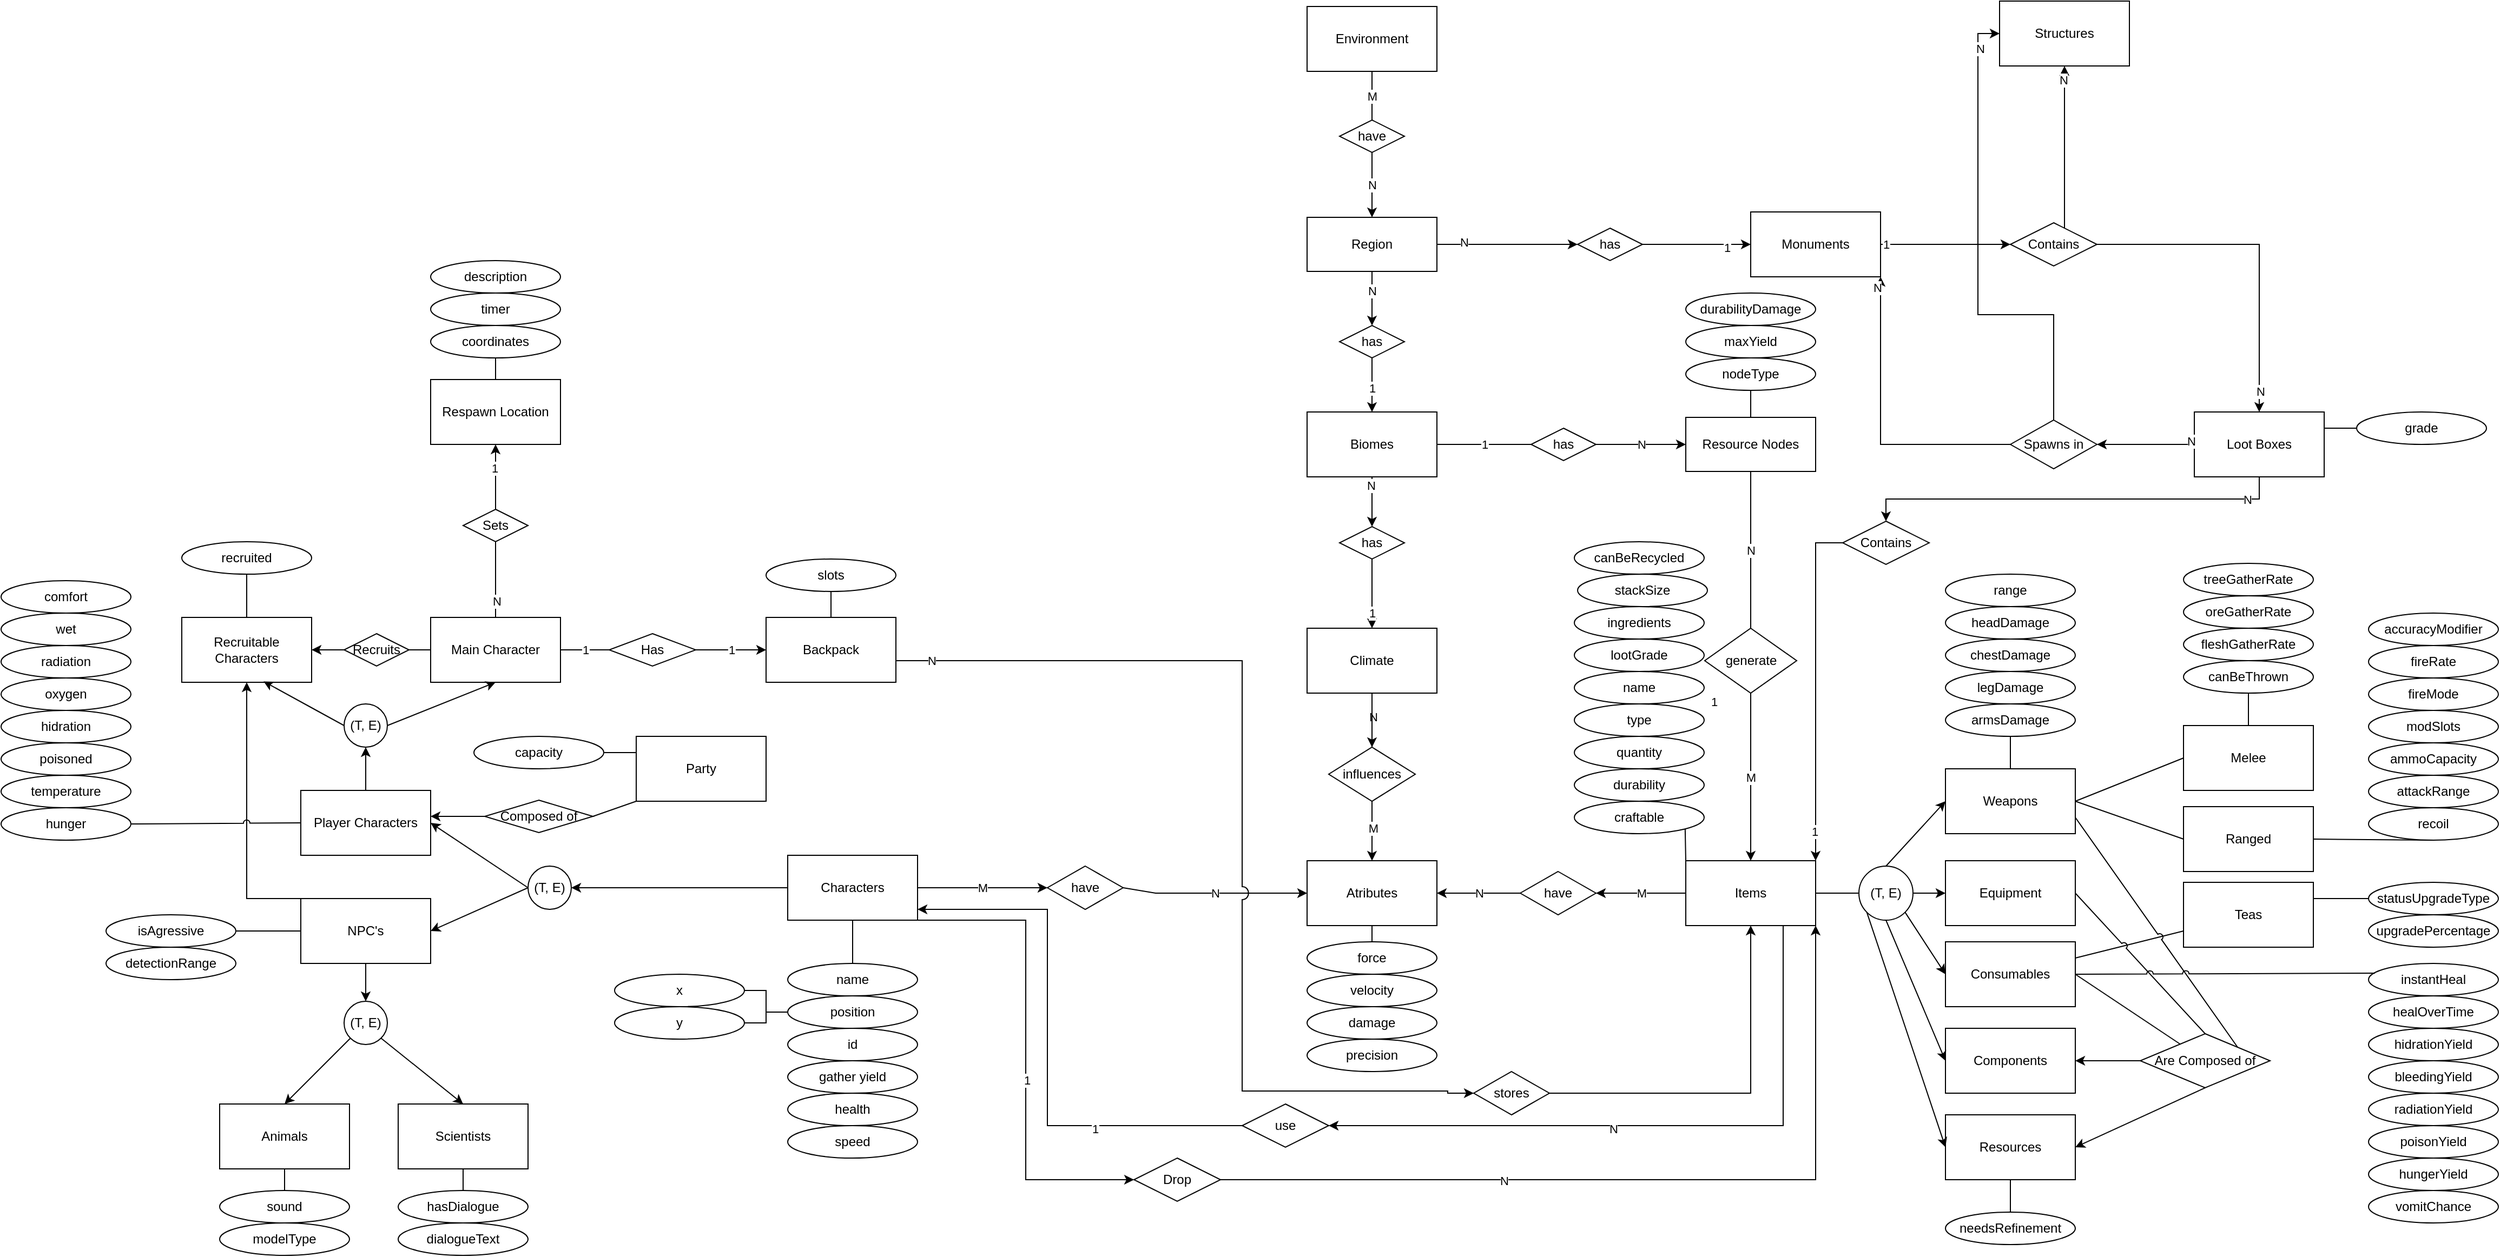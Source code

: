 <mxfile version="16.5.2" type="github">
  <diagram id="C5RBs43oDa-KdzZeNtuy" name="Page-1">
    <mxGraphModel dx="4498" dy="2763" grid="1" gridSize="10" guides="1" tooltips="1" connect="1" arrows="1" fold="1" page="1" pageScale="1" pageWidth="827" pageHeight="1169" math="0" shadow="0">
      <root>
        <mxCell id="WIyWlLk6GJQsqaUBKTNV-0" />
        <mxCell id="WIyWlLk6GJQsqaUBKTNV-1" parent="WIyWlLk6GJQsqaUBKTNV-0" />
        <mxCell id="fH18UR_oPNTHuk2-tp0Y-15" style="edgeStyle=orthogonalEdgeStyle;rounded=0;orthogonalLoop=1;jettySize=auto;html=1;exitX=0.75;exitY=1;exitDx=0;exitDy=0;entryX=1;entryY=0.5;entryDx=0;entryDy=0;" parent="WIyWlLk6GJQsqaUBKTNV-1" source="OJwY6KHNOnWyT61h1TXV-4" target="fH18UR_oPNTHuk2-tp0Y-14" edge="1">
          <mxGeometry relative="1" as="geometry" />
        </mxCell>
        <mxCell id="fH18UR_oPNTHuk2-tp0Y-19" value="N" style="edgeLabel;html=1;align=center;verticalAlign=middle;resizable=0;points=[];" parent="fH18UR_oPNTHuk2-tp0Y-15" vertex="1" connectable="0">
          <mxGeometry x="0.132" y="3" relative="1" as="geometry">
            <mxPoint as="offset" />
          </mxGeometry>
        </mxCell>
        <mxCell id="-zSHWPrO5UsilE2_2Vzc-60" style="edgeStyle=none;rounded=0;jumpStyle=arc;orthogonalLoop=1;jettySize=auto;html=1;exitX=0;exitY=0;exitDx=0;exitDy=0;entryX=1;entryY=1;entryDx=0;entryDy=0;endArrow=none;endFill=0;" edge="1" parent="WIyWlLk6GJQsqaUBKTNV-1" source="OJwY6KHNOnWyT61h1TXV-4" target="-zSHWPrO5UsilE2_2Vzc-58">
          <mxGeometry relative="1" as="geometry" />
        </mxCell>
        <mxCell id="OJwY6KHNOnWyT61h1TXV-4" value="Items" style="rounded=0;whiteSpace=wrap;html=1;" parent="WIyWlLk6GJQsqaUBKTNV-1" vertex="1">
          <mxGeometry x="610" y="-275" width="120" height="60" as="geometry" />
        </mxCell>
        <mxCell id="-jBMVGJU2QKtCugC65hU-63" style="edgeStyle=orthogonalEdgeStyle;rounded=0;jumpStyle=arc;orthogonalLoop=1;jettySize=auto;html=1;entryX=1;entryY=1;entryDx=0;entryDy=0;startArrow=none;startFill=0;endArrow=classic;endFill=1;strokeColor=default;exitX=1;exitY=0.5;exitDx=0;exitDy=0;" parent="WIyWlLk6GJQsqaUBKTNV-1" source="-jBMVGJU2QKtCugC65hU-64" target="OJwY6KHNOnWyT61h1TXV-4" edge="1">
          <mxGeometry relative="1" as="geometry">
            <Array as="points">
              <mxPoint x="730" y="20" />
            </Array>
            <mxPoint x="270" y="40" as="sourcePoint" />
          </mxGeometry>
        </mxCell>
        <mxCell id="fH18UR_oPNTHuk2-tp0Y-18" value="N" style="edgeLabel;html=1;align=center;verticalAlign=middle;resizable=0;points=[];" parent="-jBMVGJU2QKtCugC65hU-63" vertex="1" connectable="0">
          <mxGeometry x="-0.334" y="-1" relative="1" as="geometry">
            <mxPoint as="offset" />
          </mxGeometry>
        </mxCell>
        <mxCell id="fH18UR_oPNTHuk2-tp0Y-6" style="edgeStyle=orthogonalEdgeStyle;rounded=0;orthogonalLoop=1;jettySize=auto;html=1;endArrow=none;endFill=0;" parent="WIyWlLk6GJQsqaUBKTNV-1" source="OJwY6KHNOnWyT61h1TXV-0" target="fH18UR_oPNTHuk2-tp0Y-0" edge="1">
          <mxGeometry relative="1" as="geometry" />
        </mxCell>
        <mxCell id="OJwY6KHNOnWyT61h1TXV-0" value="Characters" style="rounded=0;whiteSpace=wrap;html=1;" parent="WIyWlLk6GJQsqaUBKTNV-1" vertex="1">
          <mxGeometry x="-220" y="-280" width="120" height="60" as="geometry" />
        </mxCell>
        <mxCell id="-zSHWPrO5UsilE2_2Vzc-44" style="edgeStyle=none;rounded=0;jumpStyle=arc;orthogonalLoop=1;jettySize=auto;html=1;exitX=1;exitY=0.5;exitDx=0;exitDy=0;entryX=0;entryY=0.5;entryDx=0;entryDy=0;endArrow=none;endFill=0;" edge="1" parent="WIyWlLk6GJQsqaUBKTNV-1" source="OJwY6KHNOnWyT61h1TXV-1" target="-zSHWPrO5UsilE2_2Vzc-38">
          <mxGeometry relative="1" as="geometry" />
        </mxCell>
        <mxCell id="OJwY6KHNOnWyT61h1TXV-1" value="Weapons" style="rounded=0;whiteSpace=wrap;html=1;" parent="WIyWlLk6GJQsqaUBKTNV-1" vertex="1">
          <mxGeometry x="850" y="-360" width="120" height="60" as="geometry" />
        </mxCell>
        <mxCell id="OJwY6KHNOnWyT61h1TXV-2" value="Equipment" style="rounded=0;whiteSpace=wrap;html=1;" parent="WIyWlLk6GJQsqaUBKTNV-1" vertex="1">
          <mxGeometry x="850" y="-275" width="120" height="60" as="geometry" />
        </mxCell>
        <mxCell id="OJwY6KHNOnWyT61h1TXV-3" value="Components" style="rounded=0;whiteSpace=wrap;html=1;" parent="WIyWlLk6GJQsqaUBKTNV-1" vertex="1">
          <mxGeometry x="850" y="-120" width="120" height="60" as="geometry" />
        </mxCell>
        <mxCell id="OJwY6KHNOnWyT61h1TXV-6" value="(T, E)" style="ellipse;whiteSpace=wrap;html=1;aspect=fixed;" parent="WIyWlLk6GJQsqaUBKTNV-1" vertex="1">
          <mxGeometry x="770" y="-270" width="50" height="50" as="geometry" />
        </mxCell>
        <mxCell id="OJwY6KHNOnWyT61h1TXV-8" value="" style="endArrow=classic;html=1;rounded=0;entryX=0;entryY=0.5;entryDx=0;entryDy=0;exitX=0.5;exitY=0;exitDx=0;exitDy=0;" parent="WIyWlLk6GJQsqaUBKTNV-1" source="OJwY6KHNOnWyT61h1TXV-6" target="OJwY6KHNOnWyT61h1TXV-1" edge="1">
          <mxGeometry width="50" height="50" relative="1" as="geometry">
            <mxPoint x="760" y="-185" as="sourcePoint" />
            <mxPoint x="850" y="-335" as="targetPoint" />
          </mxGeometry>
        </mxCell>
        <mxCell id="OJwY6KHNOnWyT61h1TXV-9" value="" style="endArrow=classic;html=1;rounded=0;entryX=0;entryY=0.5;entryDx=0;entryDy=0;exitX=1;exitY=0.5;exitDx=0;exitDy=0;" parent="WIyWlLk6GJQsqaUBKTNV-1" source="OJwY6KHNOnWyT61h1TXV-6" target="OJwY6KHNOnWyT61h1TXV-2" edge="1">
          <mxGeometry width="50" height="50" relative="1" as="geometry">
            <mxPoint x="760" y="-185" as="sourcePoint" />
            <mxPoint x="850" y="-245" as="targetPoint" />
          </mxGeometry>
        </mxCell>
        <mxCell id="OJwY6KHNOnWyT61h1TXV-10" value="" style="endArrow=classic;html=1;rounded=0;entryX=0;entryY=0.5;entryDx=0;entryDy=0;exitX=0.5;exitY=1;exitDx=0;exitDy=0;" parent="WIyWlLk6GJQsqaUBKTNV-1" source="OJwY6KHNOnWyT61h1TXV-6" target="OJwY6KHNOnWyT61h1TXV-3" edge="1">
          <mxGeometry width="50" height="50" relative="1" as="geometry">
            <mxPoint x="760" y="-185" as="sourcePoint" />
            <mxPoint x="850" y="-145" as="targetPoint" />
          </mxGeometry>
        </mxCell>
        <mxCell id="OJwY6KHNOnWyT61h1TXV-11" value="" style="endArrow=none;html=1;rounded=0;entryX=0;entryY=0.5;entryDx=0;entryDy=0;exitX=1;exitY=0.5;exitDx=0;exitDy=0;" parent="WIyWlLk6GJQsqaUBKTNV-1" source="OJwY6KHNOnWyT61h1TXV-4" target="OJwY6KHNOnWyT61h1TXV-6" edge="1">
          <mxGeometry width="50" height="50" relative="1" as="geometry">
            <mxPoint x="760" y="-345" as="sourcePoint" />
            <mxPoint x="810" y="-395" as="targetPoint" />
          </mxGeometry>
        </mxCell>
        <mxCell id="OJwY6KHNOnWyT61h1TXV-12" value="Player Characters" style="rounded=0;whiteSpace=wrap;html=1;" parent="WIyWlLk6GJQsqaUBKTNV-1" vertex="1">
          <mxGeometry x="-670" y="-340" width="120" height="60" as="geometry" />
        </mxCell>
        <mxCell id="YpgS21uu3NGaCWCV9_6U-10" style="edgeStyle=orthogonalEdgeStyle;rounded=0;jumpStyle=arc;jumpSize=12;orthogonalLoop=1;jettySize=auto;html=1;exitX=0;exitY=0;exitDx=0;exitDy=0;entryX=0.5;entryY=1;entryDx=0;entryDy=0;" parent="WIyWlLk6GJQsqaUBKTNV-1" source="OJwY6KHNOnWyT61h1TXV-13" target="OJwY6KHNOnWyT61h1TXV-26" edge="1">
          <mxGeometry relative="1" as="geometry">
            <Array as="points">
              <mxPoint x="-720" y="-240" />
            </Array>
          </mxGeometry>
        </mxCell>
        <mxCell id="OJwY6KHNOnWyT61h1TXV-13" value="NPC&#39;s" style="rounded=0;whiteSpace=wrap;html=1;" parent="WIyWlLk6GJQsqaUBKTNV-1" vertex="1">
          <mxGeometry x="-670" y="-240" width="120" height="60" as="geometry" />
        </mxCell>
        <mxCell id="OJwY6KHNOnWyT61h1TXV-14" value="Animals" style="rounded=0;whiteSpace=wrap;html=1;" parent="WIyWlLk6GJQsqaUBKTNV-1" vertex="1">
          <mxGeometry x="-745" y="-50" width="120" height="60" as="geometry" />
        </mxCell>
        <mxCell id="OJwY6KHNOnWyT61h1TXV-16" value="Scientists" style="rounded=0;whiteSpace=wrap;html=1;" parent="WIyWlLk6GJQsqaUBKTNV-1" vertex="1">
          <mxGeometry x="-580" y="-50" width="120" height="60" as="geometry" />
        </mxCell>
        <mxCell id="OJwY6KHNOnWyT61h1TXV-17" value="&lt;span&gt;(T, E)&lt;/span&gt;" style="ellipse;whiteSpace=wrap;html=1;aspect=fixed;" parent="WIyWlLk6GJQsqaUBKTNV-1" vertex="1">
          <mxGeometry x="-630" y="-145" width="40" height="40" as="geometry" />
        </mxCell>
        <mxCell id="OJwY6KHNOnWyT61h1TXV-18" value="" style="endArrow=classic;html=1;rounded=0;exitX=0.5;exitY=1;exitDx=0;exitDy=0;entryX=0.5;entryY=0;entryDx=0;entryDy=0;" parent="WIyWlLk6GJQsqaUBKTNV-1" source="OJwY6KHNOnWyT61h1TXV-13" target="OJwY6KHNOnWyT61h1TXV-17" edge="1">
          <mxGeometry width="50" height="50" relative="1" as="geometry">
            <mxPoint x="-700" y="-220" as="sourcePoint" />
            <mxPoint x="-650" y="-270" as="targetPoint" />
          </mxGeometry>
        </mxCell>
        <mxCell id="OJwY6KHNOnWyT61h1TXV-19" value="" style="endArrow=classic;html=1;rounded=0;entryX=0.5;entryY=0;entryDx=0;entryDy=0;exitX=0;exitY=1;exitDx=0;exitDy=0;" parent="WIyWlLk6GJQsqaUBKTNV-1" source="OJwY6KHNOnWyT61h1TXV-17" target="OJwY6KHNOnWyT61h1TXV-14" edge="1">
          <mxGeometry width="50" height="50" relative="1" as="geometry">
            <mxPoint x="-600" y="-220" as="sourcePoint" />
            <mxPoint x="-550" y="-270" as="targetPoint" />
          </mxGeometry>
        </mxCell>
        <mxCell id="OJwY6KHNOnWyT61h1TXV-20" value="" style="endArrow=classic;html=1;rounded=0;exitX=1;exitY=1;exitDx=0;exitDy=0;entryX=0.5;entryY=0;entryDx=0;entryDy=0;" parent="WIyWlLk6GJQsqaUBKTNV-1" source="OJwY6KHNOnWyT61h1TXV-17" target="OJwY6KHNOnWyT61h1TXV-16" edge="1">
          <mxGeometry width="50" height="50" relative="1" as="geometry">
            <mxPoint x="-600" y="-220" as="sourcePoint" />
            <mxPoint x="-550" y="-270" as="targetPoint" />
          </mxGeometry>
        </mxCell>
        <mxCell id="OJwY6KHNOnWyT61h1TXV-22" value="(T, E)" style="ellipse;whiteSpace=wrap;html=1;aspect=fixed;" parent="WIyWlLk6GJQsqaUBKTNV-1" vertex="1">
          <mxGeometry x="-460" y="-270" width="40" height="40" as="geometry" />
        </mxCell>
        <mxCell id="OJwY6KHNOnWyT61h1TXV-23" value="" style="endArrow=classic;html=1;entryX=1;entryY=0.5;entryDx=0;entryDy=0;exitX=0;exitY=0.5;exitDx=0;exitDy=0;rounded=0;endFill=1;startArrow=none;startFill=0;" parent="WIyWlLk6GJQsqaUBKTNV-1" source="OJwY6KHNOnWyT61h1TXV-22" target="OJwY6KHNOnWyT61h1TXV-12" edge="1">
          <mxGeometry width="50" height="50" relative="1" as="geometry">
            <mxPoint x="-560" y="-220" as="sourcePoint" />
            <mxPoint x="-510" y="-270" as="targetPoint" />
          </mxGeometry>
        </mxCell>
        <mxCell id="OJwY6KHNOnWyT61h1TXV-24" value="" style="endArrow=classic;html=1;rounded=0;exitX=0;exitY=0.5;exitDx=0;exitDy=0;entryX=1;entryY=0.5;entryDx=0;entryDy=0;endFill=1;" parent="WIyWlLk6GJQsqaUBKTNV-1" source="OJwY6KHNOnWyT61h1TXV-22" target="OJwY6KHNOnWyT61h1TXV-13" edge="1">
          <mxGeometry width="50" height="50" relative="1" as="geometry">
            <mxPoint x="-560" y="-220" as="sourcePoint" />
            <mxPoint x="-510" y="-270" as="targetPoint" />
          </mxGeometry>
        </mxCell>
        <mxCell id="OJwY6KHNOnWyT61h1TXV-25" value="" style="endArrow=none;html=1;rounded=0;entryX=0;entryY=0.5;entryDx=0;entryDy=0;exitX=1;exitY=0.5;exitDx=0;exitDy=0;endFill=0;startArrow=classic;startFill=1;" parent="WIyWlLk6GJQsqaUBKTNV-1" source="OJwY6KHNOnWyT61h1TXV-22" target="OJwY6KHNOnWyT61h1TXV-0" edge="1">
          <mxGeometry width="50" height="50" relative="1" as="geometry">
            <mxPoint x="-560" y="-220" as="sourcePoint" />
            <mxPoint x="-510" y="-270" as="targetPoint" />
          </mxGeometry>
        </mxCell>
        <mxCell id="fH18UR_oPNTHuk2-tp0Y-35" style="edgeStyle=orthogonalEdgeStyle;rounded=0;orthogonalLoop=1;jettySize=auto;html=1;exitX=0.5;exitY=0;exitDx=0;exitDy=0;entryX=0.5;entryY=1;entryDx=0;entryDy=0;endArrow=none;endFill=0;" parent="WIyWlLk6GJQsqaUBKTNV-1" source="OJwY6KHNOnWyT61h1TXV-26" target="fH18UR_oPNTHuk2-tp0Y-34" edge="1">
          <mxGeometry relative="1" as="geometry" />
        </mxCell>
        <mxCell id="OJwY6KHNOnWyT61h1TXV-26" value="Recruitable Characters" style="rounded=0;whiteSpace=wrap;html=1;" parent="WIyWlLk6GJQsqaUBKTNV-1" vertex="1">
          <mxGeometry x="-780" y="-500" width="120" height="60" as="geometry" />
        </mxCell>
        <mxCell id="-jBMVGJU2QKtCugC65hU-73" style="edgeStyle=orthogonalEdgeStyle;rounded=0;jumpStyle=arc;orthogonalLoop=1;jettySize=auto;html=1;exitX=0;exitY=0.5;exitDx=0;exitDy=0;entryX=1;entryY=0.5;entryDx=0;entryDy=0;startArrow=none;startFill=0;endArrow=classic;endFill=1;strokeColor=default;" parent="WIyWlLk6GJQsqaUBKTNV-1" source="-jBMVGJU2QKtCugC65hU-74" target="OJwY6KHNOnWyT61h1TXV-26" edge="1">
          <mxGeometry relative="1" as="geometry" />
        </mxCell>
        <mxCell id="-zSHWPrO5UsilE2_2Vzc-133" style="edgeStyle=none;rounded=0;jumpStyle=arc;orthogonalLoop=1;jettySize=auto;html=1;exitX=0.5;exitY=0;exitDx=0;exitDy=0;entryX=0.5;entryY=1;entryDx=0;entryDy=0;endArrow=classic;endFill=1;" edge="1" parent="WIyWlLk6GJQsqaUBKTNV-1" source="OJwY6KHNOnWyT61h1TXV-27" target="-zSHWPrO5UsilE2_2Vzc-128">
          <mxGeometry relative="1" as="geometry" />
        </mxCell>
        <mxCell id="-zSHWPrO5UsilE2_2Vzc-136" value="N" style="edgeLabel;html=1;align=center;verticalAlign=middle;resizable=0;points=[];" vertex="1" connectable="0" parent="-zSHWPrO5UsilE2_2Vzc-133">
          <mxGeometry x="-0.812" y="-1" relative="1" as="geometry">
            <mxPoint as="offset" />
          </mxGeometry>
        </mxCell>
        <mxCell id="-zSHWPrO5UsilE2_2Vzc-137" value="1" style="edgeLabel;html=1;align=center;verticalAlign=middle;resizable=0;points=[];" vertex="1" connectable="0" parent="-zSHWPrO5UsilE2_2Vzc-133">
          <mxGeometry x="0.725" y="1" relative="1" as="geometry">
            <mxPoint as="offset" />
          </mxGeometry>
        </mxCell>
        <mxCell id="OJwY6KHNOnWyT61h1TXV-27" value="Main Character" style="rounded=0;whiteSpace=wrap;html=1;" parent="WIyWlLk6GJQsqaUBKTNV-1" vertex="1">
          <mxGeometry x="-550" y="-500" width="120" height="60" as="geometry" />
        </mxCell>
        <mxCell id="OJwY6KHNOnWyT61h1TXV-28" value="&lt;span&gt;(T, E)&lt;/span&gt;" style="ellipse;whiteSpace=wrap;html=1;aspect=fixed;" parent="WIyWlLk6GJQsqaUBKTNV-1" vertex="1">
          <mxGeometry x="-630" y="-420" width="40" height="40" as="geometry" />
        </mxCell>
        <mxCell id="OJwY6KHNOnWyT61h1TXV-29" value="" style="endArrow=classic;html=1;rounded=0;entryX=0.5;entryY=1;entryDx=0;entryDy=0;exitX=0.5;exitY=0;exitDx=0;exitDy=0;endFill=1;" parent="WIyWlLk6GJQsqaUBKTNV-1" source="OJwY6KHNOnWyT61h1TXV-12" target="OJwY6KHNOnWyT61h1TXV-28" edge="1">
          <mxGeometry width="50" height="50" relative="1" as="geometry">
            <mxPoint x="-750" y="-270" as="sourcePoint" />
            <mxPoint x="-700" y="-320" as="targetPoint" />
          </mxGeometry>
        </mxCell>
        <mxCell id="OJwY6KHNOnWyT61h1TXV-30" value="" style="endArrow=classic;html=1;rounded=0;entryX=0.5;entryY=1;entryDx=0;entryDy=0;exitX=1;exitY=0.5;exitDx=0;exitDy=0;" parent="WIyWlLk6GJQsqaUBKTNV-1" source="OJwY6KHNOnWyT61h1TXV-28" target="OJwY6KHNOnWyT61h1TXV-27" edge="1">
          <mxGeometry width="50" height="50" relative="1" as="geometry">
            <mxPoint x="-750" y="-270" as="sourcePoint" />
            <mxPoint x="-700" y="-320" as="targetPoint" />
          </mxGeometry>
        </mxCell>
        <mxCell id="OJwY6KHNOnWyT61h1TXV-31" value="" style="endArrow=classic;html=1;rounded=0;entryX=0.63;entryY=0.986;entryDx=0;entryDy=0;exitX=0;exitY=0.5;exitDx=0;exitDy=0;entryPerimeter=0;" parent="WIyWlLk6GJQsqaUBKTNV-1" source="OJwY6KHNOnWyT61h1TXV-28" target="OJwY6KHNOnWyT61h1TXV-26" edge="1">
          <mxGeometry width="50" height="50" relative="1" as="geometry">
            <mxPoint x="-750" y="-270" as="sourcePoint" />
            <mxPoint x="-700" y="-320" as="targetPoint" />
          </mxGeometry>
        </mxCell>
        <mxCell id="fH18UR_oPNTHuk2-tp0Y-29" style="edgeStyle=orthogonalEdgeStyle;rounded=0;orthogonalLoop=1;jettySize=auto;html=1;exitX=0.5;exitY=1;exitDx=0;exitDy=0;entryX=0.5;entryY=0;entryDx=0;entryDy=0;endArrow=none;endFill=0;" parent="WIyWlLk6GJQsqaUBKTNV-1" source="OJwY6KHNOnWyT61h1TXV-35" target="fH18UR_oPNTHuk2-tp0Y-24" edge="1">
          <mxGeometry relative="1" as="geometry" />
        </mxCell>
        <mxCell id="OJwY6KHNOnWyT61h1TXV-35" value="Atributes" style="rounded=0;whiteSpace=wrap;html=1;" parent="WIyWlLk6GJQsqaUBKTNV-1" vertex="1">
          <mxGeometry x="260" y="-275" width="120" height="60" as="geometry" />
        </mxCell>
        <mxCell id="OJwY6KHNOnWyT61h1TXV-36" value="N" style="endArrow=classic;html=1;rounded=0;entryX=0;entryY=0.5;entryDx=0;entryDy=0;exitX=1;exitY=0.5;exitDx=0;exitDy=0;startArrow=none;" parent="WIyWlLk6GJQsqaUBKTNV-1" source="OJwY6KHNOnWyT61h1TXV-38" target="OJwY6KHNOnWyT61h1TXV-35" edge="1">
          <mxGeometry width="50" height="50" relative="1" as="geometry">
            <mxPoint y="-260" as="sourcePoint" />
            <mxPoint x="50" y="-310" as="targetPoint" />
            <Array as="points">
              <mxPoint x="120" y="-245" />
            </Array>
          </mxGeometry>
        </mxCell>
        <mxCell id="OJwY6KHNOnWyT61h1TXV-38" value="have" style="rhombus;whiteSpace=wrap;html=1;" parent="WIyWlLk6GJQsqaUBKTNV-1" vertex="1">
          <mxGeometry x="20" y="-270" width="70" height="40" as="geometry" />
        </mxCell>
        <mxCell id="OJwY6KHNOnWyT61h1TXV-39" value="M" style="endArrow=classic;html=1;rounded=0;entryX=0;entryY=0.5;entryDx=0;entryDy=0;exitX=1;exitY=0.5;exitDx=0;exitDy=0;endFill=1;" parent="WIyWlLk6GJQsqaUBKTNV-1" source="OJwY6KHNOnWyT61h1TXV-0" target="OJwY6KHNOnWyT61h1TXV-38" edge="1">
          <mxGeometry width="50" height="50" relative="1" as="geometry">
            <mxPoint x="-240" y="-240" as="sourcePoint" />
            <mxPoint x="-20" y="-255" as="targetPoint" />
          </mxGeometry>
        </mxCell>
        <mxCell id="OJwY6KHNOnWyT61h1TXV-41" value="N" style="endArrow=classic;html=1;rounded=0;exitX=0;exitY=0.5;exitDx=0;exitDy=0;entryX=1;entryY=0.5;entryDx=0;entryDy=0;startArrow=none;" parent="WIyWlLk6GJQsqaUBKTNV-1" source="OJwY6KHNOnWyT61h1TXV-40" target="OJwY6KHNOnWyT61h1TXV-35" edge="1">
          <mxGeometry width="50" height="50" relative="1" as="geometry">
            <mxPoint x="510" y="-260" as="sourcePoint" />
            <mxPoint x="560" y="-310" as="targetPoint" />
          </mxGeometry>
        </mxCell>
        <mxCell id="OJwY6KHNOnWyT61h1TXV-40" value="have" style="rhombus;whiteSpace=wrap;html=1;" parent="WIyWlLk6GJQsqaUBKTNV-1" vertex="1">
          <mxGeometry x="457" y="-265" width="70" height="40" as="geometry" />
        </mxCell>
        <mxCell id="OJwY6KHNOnWyT61h1TXV-42" value="M" style="endArrow=classic;html=1;rounded=0;exitX=0;exitY=0.5;exitDx=0;exitDy=0;entryX=1;entryY=0.5;entryDx=0;entryDy=0;endFill=1;" parent="WIyWlLk6GJQsqaUBKTNV-1" source="OJwY6KHNOnWyT61h1TXV-4" target="OJwY6KHNOnWyT61h1TXV-40" edge="1">
          <mxGeometry width="50" height="50" relative="1" as="geometry">
            <mxPoint x="610" y="-245" as="sourcePoint" />
            <mxPoint x="380" y="-245" as="targetPoint" />
          </mxGeometry>
        </mxCell>
        <mxCell id="YpgS21uu3NGaCWCV9_6U-8" style="edgeStyle=orthogonalEdgeStyle;rounded=0;orthogonalLoop=1;jettySize=auto;html=1;exitX=1;exitY=0.5;exitDx=0;exitDy=0;entryX=0.5;entryY=1;entryDx=0;entryDy=0;jumpStyle=arc;jumpSize=12;startArrow=none;" parent="WIyWlLk6GJQsqaUBKTNV-1" source="YpgS21uu3NGaCWCV9_6U-9" target="OJwY6KHNOnWyT61h1TXV-4" edge="1">
          <mxGeometry relative="1" as="geometry">
            <Array as="points">
              <mxPoint x="670" y="-60" />
            </Array>
          </mxGeometry>
        </mxCell>
        <mxCell id="OJwY6KHNOnWyT61h1TXV-43" value="Backpack" style="rounded=0;whiteSpace=wrap;html=1;" parent="WIyWlLk6GJQsqaUBKTNV-1" vertex="1">
          <mxGeometry x="-240" y="-500" width="120" height="60" as="geometry" />
        </mxCell>
        <mxCell id="OJwY6KHNOnWyT61h1TXV-44" value="1" style="endArrow=classic;html=1;rounded=0;exitX=1;exitY=0.5;exitDx=0;exitDy=0;entryX=0;entryY=0.5;entryDx=0;entryDy=0;startArrow=none;" parent="WIyWlLk6GJQsqaUBKTNV-1" source="OJwY6KHNOnWyT61h1TXV-45" target="OJwY6KHNOnWyT61h1TXV-43" edge="1">
          <mxGeometry width="50" height="50" relative="1" as="geometry">
            <mxPoint x="-220" y="-400" as="sourcePoint" />
            <mxPoint x="-170" y="-450" as="targetPoint" />
          </mxGeometry>
        </mxCell>
        <mxCell id="OJwY6KHNOnWyT61h1TXV-45" value="Has" style="rhombus;whiteSpace=wrap;html=1;" parent="WIyWlLk6GJQsqaUBKTNV-1" vertex="1">
          <mxGeometry x="-385" y="-485" width="80" height="30" as="geometry" />
        </mxCell>
        <mxCell id="OJwY6KHNOnWyT61h1TXV-46" value="1" style="endArrow=none;html=1;rounded=0;exitX=1;exitY=0.5;exitDx=0;exitDy=0;entryX=0;entryY=0.5;entryDx=0;entryDy=0;endFill=0;" parent="WIyWlLk6GJQsqaUBKTNV-1" source="OJwY6KHNOnWyT61h1TXV-27" target="OJwY6KHNOnWyT61h1TXV-45" edge="1">
          <mxGeometry width="50" height="50" relative="1" as="geometry">
            <mxPoint x="-510" y="-500" as="sourcePoint" />
            <mxPoint x="-510" y="-620" as="targetPoint" />
          </mxGeometry>
        </mxCell>
        <mxCell id="VYQuqurXk1ev6Ly3l2aM-8" value="N" style="edgeStyle=orthogonalEdgeStyle;rounded=0;orthogonalLoop=1;jettySize=auto;html=1;exitX=0.5;exitY=1;exitDx=0;exitDy=0;entryX=0.5;entryY=0;entryDx=0;entryDy=0;startArrow=none;" parent="WIyWlLk6GJQsqaUBKTNV-1" source="VYQuqurXk1ev6Ly3l2aM-9" target="VYQuqurXk1ev6Ly3l2aM-3" edge="1">
          <mxGeometry relative="1" as="geometry" />
        </mxCell>
        <mxCell id="VYQuqurXk1ev6Ly3l2aM-0" value="Environment" style="rounded=0;whiteSpace=wrap;html=1;" parent="WIyWlLk6GJQsqaUBKTNV-1" vertex="1">
          <mxGeometry x="260" y="-1065" width="120" height="60" as="geometry" />
        </mxCell>
        <mxCell id="YpgS21uu3NGaCWCV9_6U-2" value="N" style="edgeStyle=orthogonalEdgeStyle;rounded=0;orthogonalLoop=1;jettySize=auto;html=1;exitX=1;exitY=0.5;exitDx=0;exitDy=0;entryX=0;entryY=0.5;entryDx=0;entryDy=0;startArrow=none;" parent="WIyWlLk6GJQsqaUBKTNV-1" source="YpgS21uu3NGaCWCV9_6U-3" target="YpgS21uu3NGaCWCV9_6U-0" edge="1">
          <mxGeometry relative="1" as="geometry" />
        </mxCell>
        <mxCell id="VYQuqurXk1ev6Ly3l2aM-2" value="Biomes" style="rounded=0;whiteSpace=wrap;html=1;" parent="WIyWlLk6GJQsqaUBKTNV-1" vertex="1">
          <mxGeometry x="260" y="-690" width="120" height="60" as="geometry" />
        </mxCell>
        <mxCell id="VYQuqurXk1ev6Ly3l2aM-3" value="Region" style="rounded=0;whiteSpace=wrap;html=1;" parent="WIyWlLk6GJQsqaUBKTNV-1" vertex="1">
          <mxGeometry x="260" y="-870" width="120" height="50" as="geometry" />
        </mxCell>
        <mxCell id="-jBMVGJU2QKtCugC65hU-11" style="edgeStyle=orthogonalEdgeStyle;rounded=0;orthogonalLoop=1;jettySize=auto;html=1;exitX=1;exitY=0.5;exitDx=0;exitDy=0;entryX=0.5;entryY=1;entryDx=0;entryDy=0;startArrow=none;" parent="WIyWlLk6GJQsqaUBKTNV-1" source="-jBMVGJU2QKtCugC65hU-8" target="-jBMVGJU2QKtCugC65hU-6" edge="1">
          <mxGeometry relative="1" as="geometry">
            <Array as="points">
              <mxPoint x="960" y="-845" />
              <mxPoint x="960" y="-1005" />
            </Array>
          </mxGeometry>
        </mxCell>
        <mxCell id="-jBMVGJU2QKtCugC65hU-33" value="N" style="edgeLabel;html=1;align=center;verticalAlign=middle;resizable=0;points=[];" parent="-jBMVGJU2QKtCugC65hU-11" vertex="1" connectable="0">
          <mxGeometry x="0.906" y="1" relative="1" as="geometry">
            <mxPoint y="4" as="offset" />
          </mxGeometry>
        </mxCell>
        <mxCell id="VYQuqurXk1ev6Ly3l2aM-4" value="Monuments" style="rounded=0;whiteSpace=wrap;html=1;" parent="WIyWlLk6GJQsqaUBKTNV-1" vertex="1">
          <mxGeometry x="670" y="-875" width="120" height="60" as="geometry" />
        </mxCell>
        <mxCell id="VYQuqurXk1ev6Ly3l2aM-9" value="have" style="rhombus;whiteSpace=wrap;html=1;" parent="WIyWlLk6GJQsqaUBKTNV-1" vertex="1">
          <mxGeometry x="290" y="-960" width="60" height="30" as="geometry" />
        </mxCell>
        <mxCell id="VYQuqurXk1ev6Ly3l2aM-10" value="M" style="edgeStyle=orthogonalEdgeStyle;rounded=0;orthogonalLoop=1;jettySize=auto;html=1;exitX=0.5;exitY=1;exitDx=0;exitDy=0;entryX=0.5;entryY=0;entryDx=0;entryDy=0;endArrow=none;" parent="WIyWlLk6GJQsqaUBKTNV-1" source="VYQuqurXk1ev6Ly3l2aM-0" target="VYQuqurXk1ev6Ly3l2aM-9" edge="1">
          <mxGeometry relative="1" as="geometry">
            <mxPoint x="320" y="-1005" as="sourcePoint" />
            <mxPoint x="320" y="-870" as="targetPoint" />
          </mxGeometry>
        </mxCell>
        <mxCell id="VYQuqurXk1ev6Ly3l2aM-18" value="" style="endArrow=classic;html=1;rounded=0;exitX=1;exitY=0.5;exitDx=0;exitDy=0;entryX=0;entryY=0.5;entryDx=0;entryDy=0;startArrow=none;" parent="WIyWlLk6GJQsqaUBKTNV-1" source="VYQuqurXk1ev6Ly3l2aM-26" target="VYQuqurXk1ev6Ly3l2aM-4" edge="1">
          <mxGeometry width="50" height="50" relative="1" as="geometry">
            <mxPoint x="35" y="-720" as="sourcePoint" />
            <mxPoint x="-15" y="-720" as="targetPoint" />
          </mxGeometry>
        </mxCell>
        <mxCell id="VYQuqurXk1ev6Ly3l2aM-33" value="1" style="edgeLabel;html=1;align=center;verticalAlign=middle;resizable=0;points=[];" parent="VYQuqurXk1ev6Ly3l2aM-18" vertex="1" connectable="0">
          <mxGeometry x="0.557" y="-3" relative="1" as="geometry">
            <mxPoint as="offset" />
          </mxGeometry>
        </mxCell>
        <mxCell id="VYQuqurXk1ev6Ly3l2aM-20" value="" style="endArrow=classic;html=1;rounded=0;exitX=0.5;exitY=1;exitDx=0;exitDy=0;entryX=0.5;entryY=0;entryDx=0;entryDy=0;startArrow=none;" parent="WIyWlLk6GJQsqaUBKTNV-1" source="VYQuqurXk1ev6Ly3l2aM-21" target="VYQuqurXk1ev6Ly3l2aM-2" edge="1">
          <mxGeometry width="50" height="50" relative="1" as="geometry">
            <mxPoint x="274" y="-770" as="sourcePoint" />
            <mxPoint x="324" y="-820" as="targetPoint" />
          </mxGeometry>
        </mxCell>
        <mxCell id="VYQuqurXk1ev6Ly3l2aM-30" value="1" style="edgeLabel;html=1;align=center;verticalAlign=middle;resizable=0;points=[];" parent="VYQuqurXk1ev6Ly3l2aM-20" vertex="1" connectable="0">
          <mxGeometry x="0.506" y="1" relative="1" as="geometry">
            <mxPoint x="-1" y="-10" as="offset" />
          </mxGeometry>
        </mxCell>
        <mxCell id="VYQuqurXk1ev6Ly3l2aM-38" value="Climate" style="rounded=0;whiteSpace=wrap;html=1;" parent="WIyWlLk6GJQsqaUBKTNV-1" vertex="1">
          <mxGeometry x="260" y="-490" width="120" height="60" as="geometry" />
        </mxCell>
        <mxCell id="VYQuqurXk1ev6Ly3l2aM-39" style="edgeStyle=orthogonalEdgeStyle;rounded=0;orthogonalLoop=1;jettySize=auto;html=1;exitX=0.5;exitY=1;exitDx=0;exitDy=0;" parent="WIyWlLk6GJQsqaUBKTNV-1" source="VYQuqurXk1ev6Ly3l2aM-4" target="VYQuqurXk1ev6Ly3l2aM-4" edge="1">
          <mxGeometry relative="1" as="geometry" />
        </mxCell>
        <mxCell id="VYQuqurXk1ev6Ly3l2aM-42" value="" style="endArrow=classic;html=1;rounded=0;exitX=0.5;exitY=1;exitDx=0;exitDy=0;entryX=0.5;entryY=0;entryDx=0;entryDy=0;startArrow=none;" parent="WIyWlLk6GJQsqaUBKTNV-1" source="VYQuqurXk1ev6Ly3l2aM-43" target="VYQuqurXk1ev6Ly3l2aM-38" edge="1">
          <mxGeometry width="50" height="50" relative="1" as="geometry">
            <mxPoint x="325" y="-780" as="sourcePoint" />
            <mxPoint x="325" y="-720" as="targetPoint" />
          </mxGeometry>
        </mxCell>
        <mxCell id="VYQuqurXk1ev6Ly3l2aM-46" value="1" style="edgeLabel;html=1;align=center;verticalAlign=middle;resizable=0;points=[];" parent="VYQuqurXk1ev6Ly3l2aM-42" vertex="1" connectable="0">
          <mxGeometry x="0.543" relative="1" as="geometry">
            <mxPoint as="offset" />
          </mxGeometry>
        </mxCell>
        <mxCell id="VYQuqurXk1ev6Ly3l2aM-49" value="" style="endArrow=classic;html=1;rounded=0;exitX=0.5;exitY=1;exitDx=0;exitDy=0;entryX=0.5;entryY=0;entryDx=0;entryDy=0;" parent="WIyWlLk6GJQsqaUBKTNV-1" source="VYQuqurXk1ev6Ly3l2aM-38" target="OJwY6KHNOnWyT61h1TXV-35" edge="1">
          <mxGeometry width="50" height="50" relative="1" as="geometry">
            <mxPoint x="320" y="-380" as="sourcePoint" />
            <mxPoint x="370" y="-430" as="targetPoint" />
          </mxGeometry>
        </mxCell>
        <mxCell id="VYQuqurXk1ev6Ly3l2aM-52" value="N" style="edgeLabel;html=1;align=center;verticalAlign=middle;resizable=0;points=[];" parent="VYQuqurXk1ev6Ly3l2aM-49" vertex="1" connectable="0">
          <mxGeometry x="-0.716" y="1" relative="1" as="geometry">
            <mxPoint as="offset" />
          </mxGeometry>
        </mxCell>
        <mxCell id="VYQuqurXk1ev6Ly3l2aM-53" value="M" style="edgeLabel;html=1;align=center;verticalAlign=middle;resizable=0;points=[];" parent="VYQuqurXk1ev6Ly3l2aM-49" vertex="1" connectable="0">
          <mxGeometry x="0.613" y="1" relative="1" as="geometry">
            <mxPoint as="offset" />
          </mxGeometry>
        </mxCell>
        <mxCell id="fH18UR_oPNTHuk2-tp0Y-42" value="" style="edgeStyle=orthogonalEdgeStyle;rounded=0;orthogonalLoop=1;jettySize=auto;html=1;startArrow=classic;startFill=1;endArrow=none;endFill=0;" parent="WIyWlLk6GJQsqaUBKTNV-1" source="VYQuqurXk1ev6Ly3l2aM-50" target="VYQuqurXk1ev6Ly3l2aM-38" edge="1">
          <mxGeometry relative="1" as="geometry" />
        </mxCell>
        <mxCell id="VYQuqurXk1ev6Ly3l2aM-50" value="influences" style="rhombus;whiteSpace=wrap;html=1;" parent="WIyWlLk6GJQsqaUBKTNV-1" vertex="1">
          <mxGeometry x="280" y="-380" width="80" height="50" as="geometry" />
        </mxCell>
        <mxCell id="YpgS21uu3NGaCWCV9_6U-1" value="M" style="edgeStyle=orthogonalEdgeStyle;rounded=0;orthogonalLoop=1;jettySize=auto;html=1;exitX=0.5;exitY=1;exitDx=0;exitDy=0;entryX=0.5;entryY=0;entryDx=0;entryDy=0;startArrow=none;" parent="WIyWlLk6GJQsqaUBKTNV-1" source="YpgS21uu3NGaCWCV9_6U-5" target="OJwY6KHNOnWyT61h1TXV-4" edge="1">
          <mxGeometry relative="1" as="geometry" />
        </mxCell>
        <mxCell id="-zSHWPrO5UsilE2_2Vzc-80" style="edgeStyle=none;rounded=0;jumpStyle=arc;orthogonalLoop=1;jettySize=auto;html=1;exitX=0.5;exitY=0;exitDx=0;exitDy=0;entryX=0.5;entryY=1;entryDx=0;entryDy=0;endArrow=none;endFill=0;" edge="1" parent="WIyWlLk6GJQsqaUBKTNV-1" source="YpgS21uu3NGaCWCV9_6U-0" target="-zSHWPrO5UsilE2_2Vzc-79">
          <mxGeometry relative="1" as="geometry" />
        </mxCell>
        <mxCell id="YpgS21uu3NGaCWCV9_6U-0" value="Resource Nodes" style="rounded=0;whiteSpace=wrap;html=1;" parent="WIyWlLk6GJQsqaUBKTNV-1" vertex="1">
          <mxGeometry x="610" y="-685" width="120" height="50" as="geometry" />
        </mxCell>
        <mxCell id="YpgS21uu3NGaCWCV9_6U-3" value="has" style="rhombus;whiteSpace=wrap;html=1;" parent="WIyWlLk6GJQsqaUBKTNV-1" vertex="1">
          <mxGeometry x="467" y="-675" width="60" height="30" as="geometry" />
        </mxCell>
        <mxCell id="YpgS21uu3NGaCWCV9_6U-4" value="1" style="edgeStyle=orthogonalEdgeStyle;rounded=0;orthogonalLoop=1;jettySize=auto;html=1;exitX=1;exitY=0.5;exitDx=0;exitDy=0;entryX=0;entryY=0.5;entryDx=0;entryDy=0;endArrow=none;" parent="WIyWlLk6GJQsqaUBKTNV-1" source="VYQuqurXk1ev6Ly3l2aM-2" target="YpgS21uu3NGaCWCV9_6U-3" edge="1">
          <mxGeometry relative="1" as="geometry">
            <mxPoint x="380" y="-660" as="sourcePoint" />
            <mxPoint x="610" y="-660" as="targetPoint" />
          </mxGeometry>
        </mxCell>
        <mxCell id="YpgS21uu3NGaCWCV9_6U-5" value="generate" style="rhombus;whiteSpace=wrap;html=1;" parent="WIyWlLk6GJQsqaUBKTNV-1" vertex="1">
          <mxGeometry x="627.5" y="-490" width="85" height="60" as="geometry" />
        </mxCell>
        <mxCell id="YpgS21uu3NGaCWCV9_6U-6" value="N" style="edgeStyle=orthogonalEdgeStyle;rounded=0;orthogonalLoop=1;jettySize=auto;html=1;exitX=0.5;exitY=1;exitDx=0;exitDy=0;entryX=0.5;entryY=0;entryDx=0;entryDy=0;endArrow=none;" parent="WIyWlLk6GJQsqaUBKTNV-1" source="YpgS21uu3NGaCWCV9_6U-0" target="YpgS21uu3NGaCWCV9_6U-5" edge="1">
          <mxGeometry relative="1" as="geometry">
            <mxPoint x="670" y="-635" as="sourcePoint" />
            <mxPoint x="670" y="-275" as="targetPoint" />
          </mxGeometry>
        </mxCell>
        <mxCell id="-jBMVGJU2QKtCugC65hU-28" value="N" style="edgeStyle=orthogonalEdgeStyle;rounded=0;orthogonalLoop=1;jettySize=auto;html=1;exitX=0.5;exitY=1;exitDx=0;exitDy=0;strokeColor=default;endArrow=classic;endFill=1;startArrow=none;startFill=0;" parent="WIyWlLk6GJQsqaUBKTNV-1" source="-jBMVGJU2QKtCugC65hU-0" target="-jBMVGJU2QKtCugC65hU-22" edge="1">
          <mxGeometry x="-0.833" relative="1" as="geometry">
            <mxPoint as="offset" />
          </mxGeometry>
        </mxCell>
        <mxCell id="-jBMVGJU2QKtCugC65hU-0" value="Loot Boxes" style="rounded=0;whiteSpace=wrap;html=1;" parent="WIyWlLk6GJQsqaUBKTNV-1" vertex="1">
          <mxGeometry x="1080" y="-690" width="120" height="60" as="geometry" />
        </mxCell>
        <mxCell id="VYQuqurXk1ev6Ly3l2aM-26" value="has" style="rhombus;whiteSpace=wrap;html=1;" parent="WIyWlLk6GJQsqaUBKTNV-1" vertex="1">
          <mxGeometry x="510" y="-860" width="60" height="30" as="geometry" />
        </mxCell>
        <mxCell id="-jBMVGJU2QKtCugC65hU-3" value="" style="endArrow=classic;html=1;rounded=0;exitX=1;exitY=0.5;exitDx=0;exitDy=0;entryX=0;entryY=0.5;entryDx=0;entryDy=0;endFill=1;" parent="WIyWlLk6GJQsqaUBKTNV-1" source="VYQuqurXk1ev6Ly3l2aM-3" target="VYQuqurXk1ev6Ly3l2aM-26" edge="1">
          <mxGeometry width="50" height="50" relative="1" as="geometry">
            <mxPoint x="380" y="-845" as="sourcePoint" />
            <mxPoint x="515" y="-845" as="targetPoint" />
          </mxGeometry>
        </mxCell>
        <mxCell id="-jBMVGJU2QKtCugC65hU-4" value="N" style="edgeLabel;html=1;align=center;verticalAlign=middle;resizable=0;points=[];" parent="-jBMVGJU2QKtCugC65hU-3" vertex="1" connectable="0">
          <mxGeometry x="-0.623" y="2" relative="1" as="geometry">
            <mxPoint as="offset" />
          </mxGeometry>
        </mxCell>
        <mxCell id="-jBMVGJU2QKtCugC65hU-6" value="Structures" style="rounded=0;whiteSpace=wrap;html=1;" parent="WIyWlLk6GJQsqaUBKTNV-1" vertex="1">
          <mxGeometry x="900" y="-1070" width="120" height="60" as="geometry" />
        </mxCell>
        <mxCell id="-jBMVGJU2QKtCugC65hU-13" style="edgeStyle=orthogonalEdgeStyle;rounded=0;orthogonalLoop=1;jettySize=auto;html=1;" parent="WIyWlLk6GJQsqaUBKTNV-1" source="-jBMVGJU2QKtCugC65hU-8" target="-jBMVGJU2QKtCugC65hU-0" edge="1">
          <mxGeometry relative="1" as="geometry" />
        </mxCell>
        <mxCell id="-jBMVGJU2QKtCugC65hU-31" value="N" style="edgeLabel;html=1;align=center;verticalAlign=middle;resizable=0;points=[];" parent="-jBMVGJU2QKtCugC65hU-13" vertex="1" connectable="0">
          <mxGeometry x="0.874" y="1" relative="1" as="geometry">
            <mxPoint as="offset" />
          </mxGeometry>
        </mxCell>
        <mxCell id="-jBMVGJU2QKtCugC65hU-14" style="edgeStyle=orthogonalEdgeStyle;rounded=0;orthogonalLoop=1;jettySize=auto;html=1;exitX=0.5;exitY=1;exitDx=0;exitDy=0;" parent="WIyWlLk6GJQsqaUBKTNV-1" source="-jBMVGJU2QKtCugC65hU-0" target="-jBMVGJU2QKtCugC65hU-0" edge="1">
          <mxGeometry relative="1" as="geometry" />
        </mxCell>
        <mxCell id="-jBMVGJU2QKtCugC65hU-16" style="edgeStyle=orthogonalEdgeStyle;rounded=0;orthogonalLoop=1;jettySize=auto;html=1;exitX=0.5;exitY=1;exitDx=0;exitDy=0;" parent="WIyWlLk6GJQsqaUBKTNV-1" source="VYQuqurXk1ev6Ly3l2aM-26" target="VYQuqurXk1ev6Ly3l2aM-26" edge="1">
          <mxGeometry relative="1" as="geometry" />
        </mxCell>
        <mxCell id="VYQuqurXk1ev6Ly3l2aM-21" value="has" style="rhombus;whiteSpace=wrap;html=1;" parent="WIyWlLk6GJQsqaUBKTNV-1" vertex="1">
          <mxGeometry x="290" y="-770" width="60" height="30" as="geometry" />
        </mxCell>
        <mxCell id="-jBMVGJU2QKtCugC65hU-17" value="" style="endArrow=classic;html=1;rounded=0;entryX=0.5;entryY=0;entryDx=0;entryDy=0;endFill=1;" parent="WIyWlLk6GJQsqaUBKTNV-1" target="VYQuqurXk1ev6Ly3l2aM-21" edge="1">
          <mxGeometry width="50" height="50" relative="1" as="geometry">
            <mxPoint x="320" y="-820" as="sourcePoint" />
            <mxPoint x="320" y="-690" as="targetPoint" />
          </mxGeometry>
        </mxCell>
        <mxCell id="-jBMVGJU2QKtCugC65hU-18" value="N" style="edgeLabel;html=1;align=center;verticalAlign=middle;resizable=0;points=[];" parent="-jBMVGJU2QKtCugC65hU-17" vertex="1" connectable="0">
          <mxGeometry x="-0.513" relative="1" as="geometry">
            <mxPoint y="6" as="offset" />
          </mxGeometry>
        </mxCell>
        <mxCell id="-jBMVGJU2QKtCugC65hU-27" style="edgeStyle=orthogonalEdgeStyle;rounded=0;orthogonalLoop=1;jettySize=auto;html=1;exitX=0;exitY=0.5;exitDx=0;exitDy=0;entryX=1;entryY=0;entryDx=0;entryDy=0;" parent="WIyWlLk6GJQsqaUBKTNV-1" source="-jBMVGJU2QKtCugC65hU-22" target="OJwY6KHNOnWyT61h1TXV-4" edge="1">
          <mxGeometry relative="1" as="geometry" />
        </mxCell>
        <mxCell id="-jBMVGJU2QKtCugC65hU-30" value="1" style="edgeLabel;html=1;align=center;verticalAlign=middle;resizable=0;points=[];" parent="-jBMVGJU2QKtCugC65hU-27" vertex="1" connectable="0">
          <mxGeometry x="0.828" y="-1" relative="1" as="geometry">
            <mxPoint as="offset" />
          </mxGeometry>
        </mxCell>
        <mxCell id="-jBMVGJU2QKtCugC65hU-22" value="Contains" style="rhombus;whiteSpace=wrap;html=1;" parent="WIyWlLk6GJQsqaUBKTNV-1" vertex="1">
          <mxGeometry x="755" y="-589" width="80" height="40" as="geometry" />
        </mxCell>
        <mxCell id="-jBMVGJU2QKtCugC65hU-35" value="" style="endArrow=classic;html=1;rounded=0;strokeColor=default;exitX=0;exitY=0.5;exitDx=0;exitDy=0;entryX=1;entryY=1;entryDx=0;entryDy=0;startArrow=none;" parent="WIyWlLk6GJQsqaUBKTNV-1" source="-jBMVGJU2QKtCugC65hU-36" target="VYQuqurXk1ev6Ly3l2aM-4" edge="1">
          <mxGeometry width="50" height="50" relative="1" as="geometry">
            <mxPoint x="1130" y="-750" as="sourcePoint" />
            <mxPoint x="1180" y="-800" as="targetPoint" />
            <Array as="points">
              <mxPoint x="790" y="-660" />
            </Array>
          </mxGeometry>
        </mxCell>
        <mxCell id="-jBMVGJU2QKtCugC65hU-39" value="N" style="edgeLabel;html=1;align=center;verticalAlign=middle;resizable=0;points=[];" parent="-jBMVGJU2QKtCugC65hU-35" vertex="1" connectable="0">
          <mxGeometry x="0.928" y="3" relative="1" as="geometry">
            <mxPoint as="offset" />
          </mxGeometry>
        </mxCell>
        <mxCell id="-jBMVGJU2QKtCugC65hU-37" style="edgeStyle=orthogonalEdgeStyle;rounded=0;orthogonalLoop=1;jettySize=auto;html=1;exitX=0.5;exitY=0;exitDx=0;exitDy=0;entryX=0;entryY=0.5;entryDx=0;entryDy=0;startArrow=none;startFill=0;endArrow=classic;endFill=1;strokeColor=default;jumpStyle=arc;" parent="WIyWlLk6GJQsqaUBKTNV-1" source="-jBMVGJU2QKtCugC65hU-36" target="-jBMVGJU2QKtCugC65hU-6" edge="1">
          <mxGeometry relative="1" as="geometry">
            <Array as="points">
              <mxPoint x="950" y="-780" />
              <mxPoint x="880" y="-780" />
              <mxPoint x="880" y="-1040" />
            </Array>
          </mxGeometry>
        </mxCell>
        <mxCell id="-jBMVGJU2QKtCugC65hU-40" value="N" style="edgeLabel;html=1;align=center;verticalAlign=middle;resizable=0;points=[];" parent="-jBMVGJU2QKtCugC65hU-37" vertex="1" connectable="0">
          <mxGeometry x="0.848" y="-2" relative="1" as="geometry">
            <mxPoint as="offset" />
          </mxGeometry>
        </mxCell>
        <mxCell id="-zSHWPrO5UsilE2_2Vzc-107" value="" style="edgeStyle=none;rounded=0;jumpStyle=arc;orthogonalLoop=1;jettySize=auto;html=1;endArrow=none;endFill=0;" edge="1" parent="WIyWlLk6GJQsqaUBKTNV-1" source="-jBMVGJU2QKtCugC65hU-41" target="-zSHWPrO5UsilE2_2Vzc-106">
          <mxGeometry relative="1" as="geometry" />
        </mxCell>
        <mxCell id="-jBMVGJU2QKtCugC65hU-41" value="Consumables" style="rounded=0;whiteSpace=wrap;html=1;" parent="WIyWlLk6GJQsqaUBKTNV-1" vertex="1">
          <mxGeometry x="850" y="-200" width="120" height="60" as="geometry" />
        </mxCell>
        <mxCell id="-jBMVGJU2QKtCugC65hU-42" value="" style="endArrow=classic;html=1;rounded=0;strokeColor=default;jumpStyle=arc;exitX=1;exitY=1;exitDx=0;exitDy=0;entryX=0;entryY=0.5;entryDx=0;entryDy=0;" parent="WIyWlLk6GJQsqaUBKTNV-1" source="OJwY6KHNOnWyT61h1TXV-6" target="-jBMVGJU2QKtCugC65hU-41" edge="1">
          <mxGeometry width="50" height="50" relative="1" as="geometry">
            <mxPoint x="890" y="-160" as="sourcePoint" />
            <mxPoint x="940" y="-210" as="targetPoint" />
          </mxGeometry>
        </mxCell>
        <mxCell id="-jBMVGJU2QKtCugC65hU-44" value="Are Composed of" style="rhombus;whiteSpace=wrap;html=1;" parent="WIyWlLk6GJQsqaUBKTNV-1" vertex="1">
          <mxGeometry x="1030" y="-115" width="120" height="50" as="geometry" />
        </mxCell>
        <mxCell id="-jBMVGJU2QKtCugC65hU-45" value="Resources" style="rounded=0;whiteSpace=wrap;html=1;" parent="WIyWlLk6GJQsqaUBKTNV-1" vertex="1">
          <mxGeometry x="850" y="-40" width="120" height="60" as="geometry" />
        </mxCell>
        <mxCell id="-jBMVGJU2QKtCugC65hU-47" value="" style="endArrow=classic;html=1;rounded=0;strokeColor=default;jumpStyle=arc;exitX=0;exitY=1;exitDx=0;exitDy=0;entryX=0;entryY=0.5;entryDx=0;entryDy=0;" parent="WIyWlLk6GJQsqaUBKTNV-1" source="OJwY6KHNOnWyT61h1TXV-6" target="-jBMVGJU2QKtCugC65hU-45" edge="1">
          <mxGeometry width="50" height="50" relative="1" as="geometry">
            <mxPoint x="890" y="-110" as="sourcePoint" />
            <mxPoint x="940" y="-160" as="targetPoint" />
          </mxGeometry>
        </mxCell>
        <mxCell id="-jBMVGJU2QKtCugC65hU-48" value="" style="endArrow=classic;html=1;rounded=0;strokeColor=default;jumpStyle=arc;entryX=1;entryY=0.5;entryDx=0;entryDy=0;exitX=0.5;exitY=1;exitDx=0;exitDy=0;" parent="WIyWlLk6GJQsqaUBKTNV-1" source="-jBMVGJU2QKtCugC65hU-44" target="-jBMVGJU2QKtCugC65hU-45" edge="1">
          <mxGeometry width="50" height="50" relative="1" as="geometry">
            <mxPoint x="890" y="-110" as="sourcePoint" />
            <mxPoint x="940" y="-160" as="targetPoint" />
          </mxGeometry>
        </mxCell>
        <mxCell id="-jBMVGJU2QKtCugC65hU-49" value="" style="endArrow=classic;html=1;rounded=0;strokeColor=default;jumpStyle=arc;exitX=0;exitY=0.5;exitDx=0;exitDy=0;entryX=1;entryY=0.5;entryDx=0;entryDy=0;" parent="WIyWlLk6GJQsqaUBKTNV-1" source="-jBMVGJU2QKtCugC65hU-44" target="OJwY6KHNOnWyT61h1TXV-3" edge="1">
          <mxGeometry width="50" height="50" relative="1" as="geometry">
            <mxPoint x="890" y="-110" as="sourcePoint" />
            <mxPoint x="940" y="-160" as="targetPoint" />
          </mxGeometry>
        </mxCell>
        <mxCell id="-jBMVGJU2QKtCugC65hU-50" value="" style="endArrow=none;html=1;rounded=0;strokeColor=default;jumpStyle=arc;entryX=1;entryY=0.5;entryDx=0;entryDy=0;" parent="WIyWlLk6GJQsqaUBKTNV-1" source="-jBMVGJU2QKtCugC65hU-44" target="-jBMVGJU2QKtCugC65hU-41" edge="1">
          <mxGeometry width="50" height="50" relative="1" as="geometry">
            <mxPoint x="890" y="-110" as="sourcePoint" />
            <mxPoint x="940" y="-160" as="targetPoint" />
          </mxGeometry>
        </mxCell>
        <mxCell id="-jBMVGJU2QKtCugC65hU-51" value="" style="endArrow=none;html=1;rounded=0;strokeColor=default;jumpStyle=arc;entryX=1;entryY=0.5;entryDx=0;entryDy=0;exitX=0.5;exitY=0;exitDx=0;exitDy=0;" parent="WIyWlLk6GJQsqaUBKTNV-1" source="-jBMVGJU2QKtCugC65hU-44" target="OJwY6KHNOnWyT61h1TXV-2" edge="1">
          <mxGeometry width="50" height="50" relative="1" as="geometry">
            <mxPoint x="1140" y="-130" as="sourcePoint" />
            <mxPoint x="940" y="-160" as="targetPoint" />
          </mxGeometry>
        </mxCell>
        <mxCell id="-jBMVGJU2QKtCugC65hU-52" value="" style="endArrow=none;html=1;rounded=0;strokeColor=default;jumpStyle=arc;exitX=1;exitY=0.75;exitDx=0;exitDy=0;entryX=1;entryY=0;entryDx=0;entryDy=0;" parent="WIyWlLk6GJQsqaUBKTNV-1" source="OJwY6KHNOnWyT61h1TXV-1" target="-jBMVGJU2QKtCugC65hU-44" edge="1">
          <mxGeometry width="50" height="50" relative="1" as="geometry">
            <mxPoint x="890" y="-110" as="sourcePoint" />
            <mxPoint x="940" y="-160" as="targetPoint" />
          </mxGeometry>
        </mxCell>
        <mxCell id="-jBMVGJU2QKtCugC65hU-74" value="Recruits" style="rhombus;whiteSpace=wrap;html=1;" parent="WIyWlLk6GJQsqaUBKTNV-1" vertex="1">
          <mxGeometry x="-630" y="-485" width="60" height="30" as="geometry" />
        </mxCell>
        <mxCell id="-jBMVGJU2QKtCugC65hU-75" value="" style="edgeStyle=orthogonalEdgeStyle;rounded=0;jumpStyle=arc;orthogonalLoop=1;jettySize=auto;html=1;exitX=0;exitY=0.5;exitDx=0;exitDy=0;entryX=1;entryY=0.5;entryDx=0;entryDy=0;startArrow=none;startFill=0;endArrow=none;endFill=0;strokeColor=default;" parent="WIyWlLk6GJQsqaUBKTNV-1" source="OJwY6KHNOnWyT61h1TXV-27" target="-jBMVGJU2QKtCugC65hU-74" edge="1">
          <mxGeometry relative="1" as="geometry">
            <mxPoint x="-570" y="-470" as="sourcePoint" />
            <mxPoint x="-660" y="-470" as="targetPoint" />
          </mxGeometry>
        </mxCell>
        <mxCell id="fH18UR_oPNTHuk2-tp0Y-0" value="name" style="ellipse;whiteSpace=wrap;html=1;" parent="WIyWlLk6GJQsqaUBKTNV-1" vertex="1">
          <mxGeometry x="-220" y="-180" width="120" height="30" as="geometry" />
        </mxCell>
        <mxCell id="fH18UR_oPNTHuk2-tp0Y-11" style="edgeStyle=orthogonalEdgeStyle;rounded=0;orthogonalLoop=1;jettySize=auto;html=1;exitX=0;exitY=0.5;exitDx=0;exitDy=0;entryX=1;entryY=0.5;entryDx=0;entryDy=0;endArrow=none;endFill=0;" parent="WIyWlLk6GJQsqaUBKTNV-1" source="fH18UR_oPNTHuk2-tp0Y-2" target="fH18UR_oPNTHuk2-tp0Y-9" edge="1">
          <mxGeometry relative="1" as="geometry" />
        </mxCell>
        <mxCell id="fH18UR_oPNTHuk2-tp0Y-12" style="edgeStyle=orthogonalEdgeStyle;rounded=0;orthogonalLoop=1;jettySize=auto;html=1;exitX=0;exitY=0.5;exitDx=0;exitDy=0;entryX=1;entryY=0.5;entryDx=0;entryDy=0;endArrow=none;endFill=0;" parent="WIyWlLk6GJQsqaUBKTNV-1" source="fH18UR_oPNTHuk2-tp0Y-2" target="fH18UR_oPNTHuk2-tp0Y-10" edge="1">
          <mxGeometry relative="1" as="geometry" />
        </mxCell>
        <mxCell id="fH18UR_oPNTHuk2-tp0Y-2" value="position" style="ellipse;whiteSpace=wrap;html=1;" parent="WIyWlLk6GJQsqaUBKTNV-1" vertex="1">
          <mxGeometry x="-220" y="-150" width="120" height="30" as="geometry" />
        </mxCell>
        <mxCell id="fH18UR_oPNTHuk2-tp0Y-9" value="x" style="ellipse;whiteSpace=wrap;html=1;" parent="WIyWlLk6GJQsqaUBKTNV-1" vertex="1">
          <mxGeometry x="-380" y="-170" width="120" height="30" as="geometry" />
        </mxCell>
        <mxCell id="fH18UR_oPNTHuk2-tp0Y-10" value="y" style="ellipse;whiteSpace=wrap;html=1;" parent="WIyWlLk6GJQsqaUBKTNV-1" vertex="1">
          <mxGeometry x="-380" y="-140" width="120" height="30" as="geometry" />
        </mxCell>
        <mxCell id="-jBMVGJU2QKtCugC65hU-64" value="Drop" style="rhombus;whiteSpace=wrap;html=1;" parent="WIyWlLk6GJQsqaUBKTNV-1" vertex="1">
          <mxGeometry x="100" width="80" height="40" as="geometry" />
        </mxCell>
        <mxCell id="fH18UR_oPNTHuk2-tp0Y-13" value="" style="edgeStyle=orthogonalEdgeStyle;rounded=0;jumpStyle=arc;orthogonalLoop=1;jettySize=auto;html=1;exitX=0.75;exitY=1;exitDx=0;exitDy=0;startArrow=none;startFill=0;endArrow=classic;endFill=1;strokeColor=default;entryX=0;entryY=0.5;entryDx=0;entryDy=0;" parent="WIyWlLk6GJQsqaUBKTNV-1" source="OJwY6KHNOnWyT61h1TXV-0" target="-jBMVGJU2QKtCugC65hU-64" edge="1">
          <mxGeometry relative="1" as="geometry">
            <Array as="points">
              <mxPoint y="-220" />
              <mxPoint y="20" />
            </Array>
            <mxPoint x="-130" y="-220" as="sourcePoint" />
            <mxPoint x="60" y="60" as="targetPoint" />
          </mxGeometry>
        </mxCell>
        <mxCell id="fH18UR_oPNTHuk2-tp0Y-17" value="1" style="edgeLabel;html=1;align=center;verticalAlign=middle;resizable=0;points=[];" parent="fH18UR_oPNTHuk2-tp0Y-13" vertex="1" connectable="0">
          <mxGeometry x="0.181" y="1" relative="1" as="geometry">
            <mxPoint as="offset" />
          </mxGeometry>
        </mxCell>
        <mxCell id="fH18UR_oPNTHuk2-tp0Y-16" style="edgeStyle=orthogonalEdgeStyle;rounded=0;orthogonalLoop=1;jettySize=auto;html=1;exitX=0;exitY=0.5;exitDx=0;exitDy=0;" parent="WIyWlLk6GJQsqaUBKTNV-1" source="fH18UR_oPNTHuk2-tp0Y-14" edge="1">
          <mxGeometry relative="1" as="geometry">
            <mxPoint x="-100" y="-230" as="targetPoint" />
            <Array as="points">
              <mxPoint x="20" y="-30" />
              <mxPoint x="20" y="-230" />
            </Array>
          </mxGeometry>
        </mxCell>
        <mxCell id="fH18UR_oPNTHuk2-tp0Y-20" value="1" style="edgeLabel;html=1;align=center;verticalAlign=middle;resizable=0;points=[];" parent="fH18UR_oPNTHuk2-tp0Y-16" vertex="1" connectable="0">
          <mxGeometry x="-0.45" y="3" relative="1" as="geometry">
            <mxPoint x="1" as="offset" />
          </mxGeometry>
        </mxCell>
        <mxCell id="fH18UR_oPNTHuk2-tp0Y-14" value="use" style="rhombus;whiteSpace=wrap;html=1;" parent="WIyWlLk6GJQsqaUBKTNV-1" vertex="1">
          <mxGeometry x="200" y="-50" width="80" height="40" as="geometry" />
        </mxCell>
        <mxCell id="YpgS21uu3NGaCWCV9_6U-9" value="stores" style="rhombus;whiteSpace=wrap;html=1;" parent="WIyWlLk6GJQsqaUBKTNV-1" vertex="1">
          <mxGeometry x="414" y="-80" width="70" height="40" as="geometry" />
        </mxCell>
        <mxCell id="fH18UR_oPNTHuk2-tp0Y-21" value="" style="edgeStyle=orthogonalEdgeStyle;rounded=0;orthogonalLoop=1;jettySize=auto;html=1;exitX=1;exitY=0.5;exitDx=0;exitDy=0;jumpStyle=arc;jumpSize=12;endArrow=classic;entryX=0;entryY=0.5;entryDx=0;entryDy=0;endFill=1;" parent="WIyWlLk6GJQsqaUBKTNV-1" source="OJwY6KHNOnWyT61h1TXV-43" target="YpgS21uu3NGaCWCV9_6U-9" edge="1">
          <mxGeometry relative="1" as="geometry">
            <Array as="points">
              <mxPoint x="-120" y="-460" />
              <mxPoint x="200" y="-460" />
              <mxPoint x="200" y="-62" />
              <mxPoint x="390" y="-62" />
              <mxPoint x="390" y="-60" />
            </Array>
            <mxPoint x="-120" y="-470" as="sourcePoint" />
            <mxPoint x="410" y="-50" as="targetPoint" />
          </mxGeometry>
        </mxCell>
        <mxCell id="fH18UR_oPNTHuk2-tp0Y-23" value="N" style="edgeLabel;html=1;align=center;verticalAlign=middle;resizable=0;points=[];" parent="fH18UR_oPNTHuk2-tp0Y-21" vertex="1" connectable="0">
          <mxGeometry x="-0.91" relative="1" as="geometry">
            <mxPoint as="offset" />
          </mxGeometry>
        </mxCell>
        <mxCell id="fH18UR_oPNTHuk2-tp0Y-24" value="force" style="ellipse;whiteSpace=wrap;html=1;" parent="WIyWlLk6GJQsqaUBKTNV-1" vertex="1">
          <mxGeometry x="260" y="-200" width="120" height="30" as="geometry" />
        </mxCell>
        <mxCell id="fH18UR_oPNTHuk2-tp0Y-25" value="velocity" style="ellipse;whiteSpace=wrap;html=1;" parent="WIyWlLk6GJQsqaUBKTNV-1" vertex="1">
          <mxGeometry x="260" y="-170" width="120" height="30" as="geometry" />
        </mxCell>
        <mxCell id="fH18UR_oPNTHuk2-tp0Y-26" value="damage" style="ellipse;whiteSpace=wrap;html=1;" parent="WIyWlLk6GJQsqaUBKTNV-1" vertex="1">
          <mxGeometry x="260" y="-140" width="120" height="30" as="geometry" />
        </mxCell>
        <mxCell id="fH18UR_oPNTHuk2-tp0Y-27" value="precision" style="ellipse;whiteSpace=wrap;html=1;" parent="WIyWlLk6GJQsqaUBKTNV-1" vertex="1">
          <mxGeometry x="260" y="-110" width="120" height="30" as="geometry" />
        </mxCell>
        <mxCell id="fH18UR_oPNTHuk2-tp0Y-28" value="id" style="ellipse;whiteSpace=wrap;html=1;" parent="WIyWlLk6GJQsqaUBKTNV-1" vertex="1">
          <mxGeometry x="-220" y="-120" width="120" height="30" as="geometry" />
        </mxCell>
        <mxCell id="fH18UR_oPNTHuk2-tp0Y-32" style="edgeStyle=orthogonalEdgeStyle;rounded=0;orthogonalLoop=1;jettySize=auto;html=1;exitX=0.5;exitY=0;exitDx=0;exitDy=0;entryX=0.5;entryY=1;entryDx=0;entryDy=0;endArrow=none;endFill=0;" parent="WIyWlLk6GJQsqaUBKTNV-1" source="fH18UR_oPNTHuk2-tp0Y-30" target="OJwY6KHNOnWyT61h1TXV-14" edge="1">
          <mxGeometry relative="1" as="geometry" />
        </mxCell>
        <mxCell id="fH18UR_oPNTHuk2-tp0Y-30" value="sound" style="ellipse;whiteSpace=wrap;html=1;" parent="WIyWlLk6GJQsqaUBKTNV-1" vertex="1">
          <mxGeometry x="-745" y="30" width="120" height="30" as="geometry" />
        </mxCell>
        <mxCell id="fH18UR_oPNTHuk2-tp0Y-33" style="edgeStyle=orthogonalEdgeStyle;rounded=0;orthogonalLoop=1;jettySize=auto;html=1;exitX=0.5;exitY=0;exitDx=0;exitDy=0;entryX=0.5;entryY=1;entryDx=0;entryDy=0;endArrow=none;endFill=0;" parent="WIyWlLk6GJQsqaUBKTNV-1" target="OJwY6KHNOnWyT61h1TXV-16" edge="1">
          <mxGeometry relative="1" as="geometry">
            <mxPoint x="-520" y="30" as="sourcePoint" />
          </mxGeometry>
        </mxCell>
        <mxCell id="fH18UR_oPNTHuk2-tp0Y-34" value="recruited" style="ellipse;whiteSpace=wrap;html=1;" parent="WIyWlLk6GJQsqaUBKTNV-1" vertex="1">
          <mxGeometry x="-780" y="-570" width="120" height="30" as="geometry" />
        </mxCell>
        <mxCell id="VYQuqurXk1ev6Ly3l2aM-43" value="has" style="rhombus;whiteSpace=wrap;html=1;" parent="WIyWlLk6GJQsqaUBKTNV-1" vertex="1">
          <mxGeometry x="290" y="-584" width="60" height="30" as="geometry" />
        </mxCell>
        <mxCell id="fH18UR_oPNTHuk2-tp0Y-44" value="" style="endArrow=classic;html=1;rounded=0;exitX=0.5;exitY=1;exitDx=0;exitDy=0;entryX=0.5;entryY=0;entryDx=0;entryDy=0;endFill=1;" parent="WIyWlLk6GJQsqaUBKTNV-1" source="VYQuqurXk1ev6Ly3l2aM-2" target="VYQuqurXk1ev6Ly3l2aM-43" edge="1">
          <mxGeometry width="50" height="50" relative="1" as="geometry">
            <mxPoint x="320" y="-630" as="sourcePoint" />
            <mxPoint x="320" y="-490" as="targetPoint" />
          </mxGeometry>
        </mxCell>
        <mxCell id="fH18UR_oPNTHuk2-tp0Y-45" value="N" style="edgeLabel;html=1;align=center;verticalAlign=middle;resizable=0;points=[];" parent="fH18UR_oPNTHuk2-tp0Y-44" vertex="1" connectable="0">
          <mxGeometry x="-0.671" y="-1" relative="1" as="geometry">
            <mxPoint as="offset" />
          </mxGeometry>
        </mxCell>
        <mxCell id="-jBMVGJU2QKtCugC65hU-8" value="Contains" style="rhombus;whiteSpace=wrap;html=1;" parent="WIyWlLk6GJQsqaUBKTNV-1" vertex="1">
          <mxGeometry x="910" y="-865" width="80" height="40" as="geometry" />
        </mxCell>
        <mxCell id="fH18UR_oPNTHuk2-tp0Y-47" value="" style="edgeStyle=orthogonalEdgeStyle;rounded=0;orthogonalLoop=1;jettySize=auto;html=1;exitX=1;exitY=0.5;exitDx=0;exitDy=0;entryX=0;entryY=0.5;entryDx=0;entryDy=0;endArrow=classic;endFill=1;" parent="WIyWlLk6GJQsqaUBKTNV-1" source="VYQuqurXk1ev6Ly3l2aM-4" target="-jBMVGJU2QKtCugC65hU-8" edge="1">
          <mxGeometry relative="1" as="geometry">
            <Array as="points" />
            <mxPoint x="790" y="-845" as="sourcePoint" />
            <mxPoint x="960" y="-1010" as="targetPoint" />
          </mxGeometry>
        </mxCell>
        <mxCell id="fH18UR_oPNTHuk2-tp0Y-48" value="1" style="edgeLabel;html=1;align=center;verticalAlign=middle;resizable=0;points=[];" parent="fH18UR_oPNTHuk2-tp0Y-47" vertex="1" connectable="0">
          <mxGeometry x="-0.913" relative="1" as="geometry">
            <mxPoint as="offset" />
          </mxGeometry>
        </mxCell>
        <mxCell id="-jBMVGJU2QKtCugC65hU-36" value="Spawns in" style="rhombus;whiteSpace=wrap;html=1;" parent="WIyWlLk6GJQsqaUBKTNV-1" vertex="1">
          <mxGeometry x="910" y="-682.5" width="80" height="45" as="geometry" />
        </mxCell>
        <mxCell id="fH18UR_oPNTHuk2-tp0Y-51" value="" style="endArrow=classic;html=1;rounded=0;strokeColor=default;exitX=0;exitY=0.5;exitDx=0;exitDy=0;entryX=1;entryY=0.5;entryDx=0;entryDy=0;endFill=1;" parent="WIyWlLk6GJQsqaUBKTNV-1" source="-jBMVGJU2QKtCugC65hU-0" target="-jBMVGJU2QKtCugC65hU-36" edge="1">
          <mxGeometry width="50" height="50" relative="1" as="geometry">
            <mxPoint x="1080" y="-660" as="sourcePoint" />
            <mxPoint x="790" y="-815" as="targetPoint" />
            <Array as="points" />
          </mxGeometry>
        </mxCell>
        <mxCell id="fH18UR_oPNTHuk2-tp0Y-52" value="N" style="edgeLabel;html=1;align=center;verticalAlign=middle;resizable=0;points=[];" parent="fH18UR_oPNTHuk2-tp0Y-51" vertex="1" connectable="0">
          <mxGeometry x="-0.928" y="-3" relative="1" as="geometry">
            <mxPoint as="offset" />
          </mxGeometry>
        </mxCell>
        <mxCell id="-zSHWPrO5UsilE2_2Vzc-0" value="hasDialogue" style="ellipse;whiteSpace=wrap;html=1;" vertex="1" parent="WIyWlLk6GJQsqaUBKTNV-1">
          <mxGeometry x="-580" y="30" width="120" height="30" as="geometry" />
        </mxCell>
        <mxCell id="-zSHWPrO5UsilE2_2Vzc-4" value="isAgressive" style="ellipse;whiteSpace=wrap;html=1;" vertex="1" parent="WIyWlLk6GJQsqaUBKTNV-1">
          <mxGeometry x="-850" y="-225" width="120" height="30" as="geometry" />
        </mxCell>
        <mxCell id="-zSHWPrO5UsilE2_2Vzc-5" value="" style="endArrow=none;html=1;rounded=0;entryX=0;entryY=0.5;entryDx=0;entryDy=0;exitX=1;exitY=0.5;exitDx=0;exitDy=0;" edge="1" parent="WIyWlLk6GJQsqaUBKTNV-1" source="-zSHWPrO5UsilE2_2Vzc-4" target="OJwY6KHNOnWyT61h1TXV-13">
          <mxGeometry width="50" height="50" relative="1" as="geometry">
            <mxPoint x="-280" y="-160" as="sourcePoint" />
            <mxPoint x="-230" y="-210" as="targetPoint" />
          </mxGeometry>
        </mxCell>
        <mxCell id="-zSHWPrO5UsilE2_2Vzc-7" value="gather yield" style="ellipse;whiteSpace=wrap;html=1;" vertex="1" parent="WIyWlLk6GJQsqaUBKTNV-1">
          <mxGeometry x="-220" y="-90" width="120" height="30" as="geometry" />
        </mxCell>
        <mxCell id="-zSHWPrO5UsilE2_2Vzc-10" value="health" style="ellipse;whiteSpace=wrap;html=1;" vertex="1" parent="WIyWlLk6GJQsqaUBKTNV-1">
          <mxGeometry x="-220" y="-60" width="120" height="30" as="geometry" />
        </mxCell>
        <mxCell id="-zSHWPrO5UsilE2_2Vzc-13" value="poisoned" style="ellipse;whiteSpace=wrap;html=1;" vertex="1" parent="WIyWlLk6GJQsqaUBKTNV-1">
          <mxGeometry x="-947" y="-384" width="120" height="30" as="geometry" />
        </mxCell>
        <mxCell id="-zSHWPrO5UsilE2_2Vzc-14" value="temperature" style="ellipse;whiteSpace=wrap;html=1;" vertex="1" parent="WIyWlLk6GJQsqaUBKTNV-1">
          <mxGeometry x="-947" y="-354" width="120" height="30" as="geometry" />
        </mxCell>
        <mxCell id="-zSHWPrO5UsilE2_2Vzc-23" style="edgeStyle=orthogonalEdgeStyle;rounded=0;jumpStyle=arc;orthogonalLoop=1;jettySize=auto;html=1;exitX=1;exitY=0.5;exitDx=0;exitDy=0;entryX=0;entryY=0.5;entryDx=0;entryDy=0;endArrow=none;endFill=0;" edge="1" parent="WIyWlLk6GJQsqaUBKTNV-1" source="-zSHWPrO5UsilE2_2Vzc-15" target="OJwY6KHNOnWyT61h1TXV-12">
          <mxGeometry relative="1" as="geometry" />
        </mxCell>
        <mxCell id="-zSHWPrO5UsilE2_2Vzc-15" value="hunger" style="ellipse;whiteSpace=wrap;html=1;" vertex="1" parent="WIyWlLk6GJQsqaUBKTNV-1">
          <mxGeometry x="-947" y="-324" width="120" height="30" as="geometry" />
        </mxCell>
        <mxCell id="-zSHWPrO5UsilE2_2Vzc-17" value="hidration" style="ellipse;whiteSpace=wrap;html=1;" vertex="1" parent="WIyWlLk6GJQsqaUBKTNV-1">
          <mxGeometry x="-947" y="-414" width="120" height="30" as="geometry" />
        </mxCell>
        <mxCell id="-zSHWPrO5UsilE2_2Vzc-18" value="oxygen" style="ellipse;whiteSpace=wrap;html=1;" vertex="1" parent="WIyWlLk6GJQsqaUBKTNV-1">
          <mxGeometry x="-947" y="-444" width="120" height="30" as="geometry" />
        </mxCell>
        <mxCell id="-zSHWPrO5UsilE2_2Vzc-19" value="radiation" style="ellipse;whiteSpace=wrap;html=1;" vertex="1" parent="WIyWlLk6GJQsqaUBKTNV-1">
          <mxGeometry x="-947" y="-474" width="120" height="30" as="geometry" />
        </mxCell>
        <mxCell id="-zSHWPrO5UsilE2_2Vzc-21" value="wet" style="ellipse;whiteSpace=wrap;html=1;" vertex="1" parent="WIyWlLk6GJQsqaUBKTNV-1">
          <mxGeometry x="-947" y="-504" width="120" height="30" as="geometry" />
        </mxCell>
        <mxCell id="-zSHWPrO5UsilE2_2Vzc-22" value="comfort" style="ellipse;whiteSpace=wrap;html=1;" vertex="1" parent="WIyWlLk6GJQsqaUBKTNV-1">
          <mxGeometry x="-947" y="-534" width="120" height="30" as="geometry" />
        </mxCell>
        <mxCell id="-zSHWPrO5UsilE2_2Vzc-24" value="detectionRange" style="ellipse;whiteSpace=wrap;html=1;" vertex="1" parent="WIyWlLk6GJQsqaUBKTNV-1">
          <mxGeometry x="-850" y="-195" width="120" height="30" as="geometry" />
        </mxCell>
        <mxCell id="-zSHWPrO5UsilE2_2Vzc-25" value="grade" style="ellipse;whiteSpace=wrap;html=1;" vertex="1" parent="WIyWlLk6GJQsqaUBKTNV-1">
          <mxGeometry x="1230" y="-690" width="120" height="30" as="geometry" />
        </mxCell>
        <mxCell id="-zSHWPrO5UsilE2_2Vzc-26" value="" style="endArrow=none;html=1;rounded=0;jumpStyle=arc;entryX=0;entryY=0.5;entryDx=0;entryDy=0;exitX=1;exitY=0.25;exitDx=0;exitDy=0;" edge="1" parent="WIyWlLk6GJQsqaUBKTNV-1" source="-jBMVGJU2QKtCugC65hU-0" target="-zSHWPrO5UsilE2_2Vzc-25">
          <mxGeometry width="50" height="50" relative="1" as="geometry">
            <mxPoint x="840" y="-740" as="sourcePoint" />
            <mxPoint x="890" y="-790" as="targetPoint" />
          </mxGeometry>
        </mxCell>
        <mxCell id="-zSHWPrO5UsilE2_2Vzc-27" value="dialogueText" style="ellipse;whiteSpace=wrap;html=1;" vertex="1" parent="WIyWlLk6GJQsqaUBKTNV-1">
          <mxGeometry x="-580" y="60" width="120" height="30" as="geometry" />
        </mxCell>
        <mxCell id="-zSHWPrO5UsilE2_2Vzc-29" value="speed" style="ellipse;whiteSpace=wrap;html=1;" vertex="1" parent="WIyWlLk6GJQsqaUBKTNV-1">
          <mxGeometry x="-220" y="-30" width="120" height="30" as="geometry" />
        </mxCell>
        <mxCell id="-zSHWPrO5UsilE2_2Vzc-30" value="fireMode" style="ellipse;whiteSpace=wrap;html=1;" vertex="1" parent="WIyWlLk6GJQsqaUBKTNV-1">
          <mxGeometry x="1241" y="-444" width="120" height="30" as="geometry" />
        </mxCell>
        <mxCell id="-zSHWPrO5UsilE2_2Vzc-32" value="fireRate" style="ellipse;whiteSpace=wrap;html=1;" vertex="1" parent="WIyWlLk6GJQsqaUBKTNV-1">
          <mxGeometry x="1241" y="-474" width="120" height="30" as="geometry" />
        </mxCell>
        <mxCell id="-zSHWPrO5UsilE2_2Vzc-75" style="edgeStyle=none;rounded=0;jumpStyle=arc;orthogonalLoop=1;jettySize=auto;html=1;exitX=0.5;exitY=0;exitDx=0;exitDy=0;entryX=0.5;entryY=1;entryDx=0;entryDy=0;endArrow=none;endFill=0;" edge="1" parent="WIyWlLk6GJQsqaUBKTNV-1" source="-zSHWPrO5UsilE2_2Vzc-38" target="-zSHWPrO5UsilE2_2Vzc-71">
          <mxGeometry relative="1" as="geometry" />
        </mxCell>
        <mxCell id="-zSHWPrO5UsilE2_2Vzc-38" value="Melee" style="rounded=0;whiteSpace=wrap;html=1;" vertex="1" parent="WIyWlLk6GJQsqaUBKTNV-1">
          <mxGeometry x="1070" y="-400" width="120" height="60" as="geometry" />
        </mxCell>
        <mxCell id="-zSHWPrO5UsilE2_2Vzc-43" style="rounded=0;jumpStyle=arc;orthogonalLoop=1;jettySize=auto;html=1;exitX=0;exitY=0.5;exitDx=0;exitDy=0;entryX=1;entryY=0.5;entryDx=0;entryDy=0;endArrow=none;endFill=0;" edge="1" parent="WIyWlLk6GJQsqaUBKTNV-1" source="-zSHWPrO5UsilE2_2Vzc-39" target="OJwY6KHNOnWyT61h1TXV-1">
          <mxGeometry relative="1" as="geometry" />
        </mxCell>
        <mxCell id="-zSHWPrO5UsilE2_2Vzc-83" style="edgeStyle=none;rounded=0;jumpStyle=arc;orthogonalLoop=1;jettySize=auto;html=1;exitX=1;exitY=0.5;exitDx=0;exitDy=0;entryX=0.5;entryY=1;entryDx=0;entryDy=0;endArrow=none;endFill=0;" edge="1" parent="WIyWlLk6GJQsqaUBKTNV-1" source="-zSHWPrO5UsilE2_2Vzc-39" target="-zSHWPrO5UsilE2_2Vzc-50">
          <mxGeometry relative="1" as="geometry" />
        </mxCell>
        <mxCell id="-zSHWPrO5UsilE2_2Vzc-39" value="Ranged" style="rounded=0;whiteSpace=wrap;html=1;" vertex="1" parent="WIyWlLk6GJQsqaUBKTNV-1">
          <mxGeometry x="1070" y="-325" width="120" height="60" as="geometry" />
        </mxCell>
        <mxCell id="-zSHWPrO5UsilE2_2Vzc-46" value="ammoCapacity" style="ellipse;whiteSpace=wrap;html=1;" vertex="1" parent="WIyWlLk6GJQsqaUBKTNV-1">
          <mxGeometry x="1241" y="-384" width="120" height="30" as="geometry" />
        </mxCell>
        <mxCell id="-zSHWPrO5UsilE2_2Vzc-47" value="attackRange" style="ellipse;whiteSpace=wrap;html=1;" vertex="1" parent="WIyWlLk6GJQsqaUBKTNV-1">
          <mxGeometry x="1241" y="-354" width="120" height="30" as="geometry" />
        </mxCell>
        <mxCell id="-zSHWPrO5UsilE2_2Vzc-50" value="recoil" style="ellipse;whiteSpace=wrap;html=1;" vertex="1" parent="WIyWlLk6GJQsqaUBKTNV-1">
          <mxGeometry x="1241" y="-324" width="120" height="30" as="geometry" />
        </mxCell>
        <mxCell id="-zSHWPrO5UsilE2_2Vzc-51" value="name" style="ellipse;whiteSpace=wrap;html=1;" vertex="1" parent="WIyWlLk6GJQsqaUBKTNV-1">
          <mxGeometry x="507" y="-450" width="120" height="30" as="geometry" />
        </mxCell>
        <mxCell id="-zSHWPrO5UsilE2_2Vzc-54" value="1" style="edgeLabel;html=1;align=center;verticalAlign=middle;resizable=0;points=[];" vertex="1" connectable="0" parent="WIyWlLk6GJQsqaUBKTNV-1">
          <mxGeometry x="636" y="-422" as="geometry" />
        </mxCell>
        <mxCell id="-zSHWPrO5UsilE2_2Vzc-55" value="type" style="ellipse;whiteSpace=wrap;html=1;" vertex="1" parent="WIyWlLk6GJQsqaUBKTNV-1">
          <mxGeometry x="507" y="-420" width="120" height="30" as="geometry" />
        </mxCell>
        <mxCell id="-zSHWPrO5UsilE2_2Vzc-56" value="quantity" style="ellipse;whiteSpace=wrap;html=1;" vertex="1" parent="WIyWlLk6GJQsqaUBKTNV-1">
          <mxGeometry x="507" y="-390" width="120" height="30" as="geometry" />
        </mxCell>
        <mxCell id="-zSHWPrO5UsilE2_2Vzc-57" value="durability" style="ellipse;whiteSpace=wrap;html=1;" vertex="1" parent="WIyWlLk6GJQsqaUBKTNV-1">
          <mxGeometry x="507" y="-360" width="120" height="30" as="geometry" />
        </mxCell>
        <mxCell id="-zSHWPrO5UsilE2_2Vzc-58" value="craftable" style="ellipse;whiteSpace=wrap;html=1;" vertex="1" parent="WIyWlLk6GJQsqaUBKTNV-1">
          <mxGeometry x="507" y="-330" width="120" height="30" as="geometry" />
        </mxCell>
        <mxCell id="-zSHWPrO5UsilE2_2Vzc-61" value="lootGrade" style="ellipse;whiteSpace=wrap;html=1;" vertex="1" parent="WIyWlLk6GJQsqaUBKTNV-1">
          <mxGeometry x="507" y="-480" width="120" height="30" as="geometry" />
        </mxCell>
        <mxCell id="-zSHWPrO5UsilE2_2Vzc-67" style="edgeStyle=none;rounded=0;jumpStyle=arc;orthogonalLoop=1;jettySize=auto;html=1;exitX=0.5;exitY=1;exitDx=0;exitDy=0;entryX=0.5;entryY=0;entryDx=0;entryDy=0;endArrow=none;endFill=0;" edge="1" parent="WIyWlLk6GJQsqaUBKTNV-1" source="-zSHWPrO5UsilE2_2Vzc-63" target="OJwY6KHNOnWyT61h1TXV-1">
          <mxGeometry relative="1" as="geometry" />
        </mxCell>
        <mxCell id="-zSHWPrO5UsilE2_2Vzc-63" value="armsDamage" style="ellipse;whiteSpace=wrap;html=1;" vertex="1" parent="WIyWlLk6GJQsqaUBKTNV-1">
          <mxGeometry x="850" y="-420" width="120" height="30" as="geometry" />
        </mxCell>
        <mxCell id="-zSHWPrO5UsilE2_2Vzc-64" value="headDamage" style="ellipse;whiteSpace=wrap;html=1;" vertex="1" parent="WIyWlLk6GJQsqaUBKTNV-1">
          <mxGeometry x="850" y="-510" width="120" height="30" as="geometry" />
        </mxCell>
        <mxCell id="-zSHWPrO5UsilE2_2Vzc-65" value="chestDamage" style="ellipse;whiteSpace=wrap;html=1;" vertex="1" parent="WIyWlLk6GJQsqaUBKTNV-1">
          <mxGeometry x="850" y="-480" width="120" height="30" as="geometry" />
        </mxCell>
        <mxCell id="-zSHWPrO5UsilE2_2Vzc-66" value="legDamage" style="ellipse;whiteSpace=wrap;html=1;" vertex="1" parent="WIyWlLk6GJQsqaUBKTNV-1">
          <mxGeometry x="850" y="-450" width="120" height="30" as="geometry" />
        </mxCell>
        <mxCell id="-zSHWPrO5UsilE2_2Vzc-68" value="modSlots" style="ellipse;whiteSpace=wrap;html=1;" vertex="1" parent="WIyWlLk6GJQsqaUBKTNV-1">
          <mxGeometry x="1241" y="-414" width="120" height="30" as="geometry" />
        </mxCell>
        <mxCell id="-zSHWPrO5UsilE2_2Vzc-69" value="ingredients" style="ellipse;whiteSpace=wrap;html=1;" vertex="1" parent="WIyWlLk6GJQsqaUBKTNV-1">
          <mxGeometry x="507" y="-510" width="120" height="30" as="geometry" />
        </mxCell>
        <mxCell id="-zSHWPrO5UsilE2_2Vzc-70" value="range" style="ellipse;whiteSpace=wrap;html=1;" vertex="1" parent="WIyWlLk6GJQsqaUBKTNV-1">
          <mxGeometry x="850" y="-540" width="120" height="30" as="geometry" />
        </mxCell>
        <mxCell id="-zSHWPrO5UsilE2_2Vzc-71" value="canBeThrown" style="ellipse;whiteSpace=wrap;html=1;" vertex="1" parent="WIyWlLk6GJQsqaUBKTNV-1">
          <mxGeometry x="1070" y="-460" width="120" height="30" as="geometry" />
        </mxCell>
        <mxCell id="-zSHWPrO5UsilE2_2Vzc-72" value="fleshGatherRate" style="ellipse;whiteSpace=wrap;html=1;" vertex="1" parent="WIyWlLk6GJQsqaUBKTNV-1">
          <mxGeometry x="1070" y="-490" width="120" height="30" as="geometry" />
        </mxCell>
        <mxCell id="-zSHWPrO5UsilE2_2Vzc-73" value="oreGatherRate" style="ellipse;whiteSpace=wrap;html=1;" vertex="1" parent="WIyWlLk6GJQsqaUBKTNV-1">
          <mxGeometry x="1070" y="-520" width="120" height="30" as="geometry" />
        </mxCell>
        <mxCell id="-zSHWPrO5UsilE2_2Vzc-74" value="treeGatherRate" style="ellipse;whiteSpace=wrap;html=1;" vertex="1" parent="WIyWlLk6GJQsqaUBKTNV-1">
          <mxGeometry x="1070" y="-550" width="120" height="30" as="geometry" />
        </mxCell>
        <mxCell id="-zSHWPrO5UsilE2_2Vzc-77" value="slots" style="ellipse;whiteSpace=wrap;html=1;" vertex="1" parent="WIyWlLk6GJQsqaUBKTNV-1">
          <mxGeometry x="-240" y="-554" width="120" height="30" as="geometry" />
        </mxCell>
        <mxCell id="-zSHWPrO5UsilE2_2Vzc-78" value="" style="endArrow=none;html=1;rounded=0;jumpStyle=arc;entryX=0.5;entryY=1;entryDx=0;entryDy=0;exitX=0.5;exitY=0;exitDx=0;exitDy=0;" edge="1" parent="WIyWlLk6GJQsqaUBKTNV-1" source="OJwY6KHNOnWyT61h1TXV-43" target="-zSHWPrO5UsilE2_2Vzc-77">
          <mxGeometry width="50" height="50" relative="1" as="geometry">
            <mxPoint x="-200" y="-470" as="sourcePoint" />
            <mxPoint x="-150" y="-520" as="targetPoint" />
          </mxGeometry>
        </mxCell>
        <mxCell id="-zSHWPrO5UsilE2_2Vzc-79" value="nodeType" style="ellipse;whiteSpace=wrap;html=1;" vertex="1" parent="WIyWlLk6GJQsqaUBKTNV-1">
          <mxGeometry x="610" y="-740" width="120" height="30" as="geometry" />
        </mxCell>
        <mxCell id="-zSHWPrO5UsilE2_2Vzc-81" value="maxYield" style="ellipse;whiteSpace=wrap;html=1;" vertex="1" parent="WIyWlLk6GJQsqaUBKTNV-1">
          <mxGeometry x="610" y="-770" width="120" height="30" as="geometry" />
        </mxCell>
        <mxCell id="-zSHWPrO5UsilE2_2Vzc-82" value="durabilityDamage" style="ellipse;whiteSpace=wrap;html=1;" vertex="1" parent="WIyWlLk6GJQsqaUBKTNV-1">
          <mxGeometry x="610" y="-800" width="120" height="30" as="geometry" />
        </mxCell>
        <mxCell id="-zSHWPrO5UsilE2_2Vzc-84" value="modelType" style="ellipse;whiteSpace=wrap;html=1;" vertex="1" parent="WIyWlLk6GJQsqaUBKTNV-1">
          <mxGeometry x="-745" y="60" width="120" height="30" as="geometry" />
        </mxCell>
        <mxCell id="-zSHWPrO5UsilE2_2Vzc-85" value="accuracyModifier" style="ellipse;whiteSpace=wrap;html=1;" vertex="1" parent="WIyWlLk6GJQsqaUBKTNV-1">
          <mxGeometry x="1241" y="-504" width="120" height="30" as="geometry" />
        </mxCell>
        <mxCell id="-zSHWPrO5UsilE2_2Vzc-86" value="needsRefinement" style="ellipse;whiteSpace=wrap;html=1;" vertex="1" parent="WIyWlLk6GJQsqaUBKTNV-1">
          <mxGeometry x="850" y="50" width="120" height="30" as="geometry" />
        </mxCell>
        <mxCell id="-zSHWPrO5UsilE2_2Vzc-87" value="" style="endArrow=none;html=1;rounded=0;jumpStyle=arc;entryX=0.5;entryY=1;entryDx=0;entryDy=0;exitX=0.5;exitY=0;exitDx=0;exitDy=0;" edge="1" parent="WIyWlLk6GJQsqaUBKTNV-1" source="-zSHWPrO5UsilE2_2Vzc-86" target="-jBMVGJU2QKtCugC65hU-45">
          <mxGeometry width="50" height="50" relative="1" as="geometry">
            <mxPoint x="790" y="-160" as="sourcePoint" />
            <mxPoint x="840" y="-210" as="targetPoint" />
          </mxGeometry>
        </mxCell>
        <mxCell id="-zSHWPrO5UsilE2_2Vzc-94" value="stackSize" style="ellipse;whiteSpace=wrap;html=1;" vertex="1" parent="WIyWlLk6GJQsqaUBKTNV-1">
          <mxGeometry x="510" y="-540" width="120" height="30" as="geometry" />
        </mxCell>
        <mxCell id="-zSHWPrO5UsilE2_2Vzc-95" style="edgeStyle=none;rounded=0;jumpStyle=arc;orthogonalLoop=1;jettySize=auto;html=1;exitX=1;exitY=1;exitDx=0;exitDy=0;endArrow=none;endFill=0;" edge="1" parent="WIyWlLk6GJQsqaUBKTNV-1" source="-zSHWPrO5UsilE2_2Vzc-94" target="-zSHWPrO5UsilE2_2Vzc-94">
          <mxGeometry relative="1" as="geometry" />
        </mxCell>
        <mxCell id="-zSHWPrO5UsilE2_2Vzc-96" value="instantHeal" style="ellipse;whiteSpace=wrap;html=1;" vertex="1" parent="WIyWlLk6GJQsqaUBKTNV-1">
          <mxGeometry x="1241" y="-180" width="120" height="30" as="geometry" />
        </mxCell>
        <mxCell id="-zSHWPrO5UsilE2_2Vzc-97" value="healOverTime" style="ellipse;whiteSpace=wrap;html=1;" vertex="1" parent="WIyWlLk6GJQsqaUBKTNV-1">
          <mxGeometry x="1241" y="-150" width="120" height="30" as="geometry" />
        </mxCell>
        <mxCell id="-zSHWPrO5UsilE2_2Vzc-98" value="hidrationYield" style="ellipse;whiteSpace=wrap;html=1;" vertex="1" parent="WIyWlLk6GJQsqaUBKTNV-1">
          <mxGeometry x="1241" y="-120" width="120" height="30" as="geometry" />
        </mxCell>
        <mxCell id="-zSHWPrO5UsilE2_2Vzc-99" value="bleedingYield" style="ellipse;whiteSpace=wrap;html=1;" vertex="1" parent="WIyWlLk6GJQsqaUBKTNV-1">
          <mxGeometry x="1241" y="-90" width="120" height="30" as="geometry" />
        </mxCell>
        <mxCell id="-zSHWPrO5UsilE2_2Vzc-100" value="radiationYield" style="ellipse;whiteSpace=wrap;html=1;" vertex="1" parent="WIyWlLk6GJQsqaUBKTNV-1">
          <mxGeometry x="1241" y="-60" width="120" height="30" as="geometry" />
        </mxCell>
        <mxCell id="-zSHWPrO5UsilE2_2Vzc-101" value="poisonYield" style="ellipse;whiteSpace=wrap;html=1;" vertex="1" parent="WIyWlLk6GJQsqaUBKTNV-1">
          <mxGeometry x="1241" y="-30" width="120" height="30" as="geometry" />
        </mxCell>
        <mxCell id="-zSHWPrO5UsilE2_2Vzc-102" value="hungerYield" style="ellipse;whiteSpace=wrap;html=1;" vertex="1" parent="WIyWlLk6GJQsqaUBKTNV-1">
          <mxGeometry x="1241" width="120" height="30" as="geometry" />
        </mxCell>
        <mxCell id="-zSHWPrO5UsilE2_2Vzc-103" value="vomitChance" style="ellipse;whiteSpace=wrap;html=1;" vertex="1" parent="WIyWlLk6GJQsqaUBKTNV-1">
          <mxGeometry x="1241" y="30" width="120" height="30" as="geometry" />
        </mxCell>
        <mxCell id="-zSHWPrO5UsilE2_2Vzc-105" value="" style="endArrow=none;html=1;rounded=0;jumpStyle=arc;exitX=1;exitY=0.5;exitDx=0;exitDy=0;entryX=0.05;entryY=0.3;entryDx=0;entryDy=0;entryPerimeter=0;" edge="1" parent="WIyWlLk6GJQsqaUBKTNV-1" source="-jBMVGJU2QKtCugC65hU-41" target="-zSHWPrO5UsilE2_2Vzc-96">
          <mxGeometry width="50" height="50" relative="1" as="geometry">
            <mxPoint x="1130" y="-210" as="sourcePoint" />
            <mxPoint x="1220" y="-170" as="targetPoint" />
          </mxGeometry>
        </mxCell>
        <mxCell id="-zSHWPrO5UsilE2_2Vzc-111" style="edgeStyle=none;rounded=0;jumpStyle=arc;orthogonalLoop=1;jettySize=auto;html=1;exitX=1;exitY=0.25;exitDx=0;exitDy=0;entryX=0;entryY=0.5;entryDx=0;entryDy=0;endArrow=none;endFill=0;" edge="1" parent="WIyWlLk6GJQsqaUBKTNV-1" source="-zSHWPrO5UsilE2_2Vzc-106" target="-zSHWPrO5UsilE2_2Vzc-108">
          <mxGeometry relative="1" as="geometry" />
        </mxCell>
        <mxCell id="-zSHWPrO5UsilE2_2Vzc-106" value="Teas" style="whiteSpace=wrap;html=1;rounded=0;" vertex="1" parent="WIyWlLk6GJQsqaUBKTNV-1">
          <mxGeometry x="1070" y="-255" width="120" height="60" as="geometry" />
        </mxCell>
        <mxCell id="-zSHWPrO5UsilE2_2Vzc-108" value="statusUpgradeType" style="ellipse;whiteSpace=wrap;html=1;" vertex="1" parent="WIyWlLk6GJQsqaUBKTNV-1">
          <mxGeometry x="1241" y="-255" width="120" height="30" as="geometry" />
        </mxCell>
        <mxCell id="-zSHWPrO5UsilE2_2Vzc-109" value="upgradePercentage" style="ellipse;whiteSpace=wrap;html=1;" vertex="1" parent="WIyWlLk6GJQsqaUBKTNV-1">
          <mxGeometry x="1241" y="-225" width="120" height="30" as="geometry" />
        </mxCell>
        <mxCell id="-zSHWPrO5UsilE2_2Vzc-116" value="canBeRecycled" style="ellipse;whiteSpace=wrap;html=1;" vertex="1" parent="WIyWlLk6GJQsqaUBKTNV-1">
          <mxGeometry x="507" y="-570" width="120" height="30" as="geometry" />
        </mxCell>
        <mxCell id="-zSHWPrO5UsilE2_2Vzc-123" style="edgeStyle=none;rounded=0;jumpStyle=arc;orthogonalLoop=1;jettySize=auto;html=1;exitX=0;exitY=1;exitDx=0;exitDy=0;entryX=1;entryY=0.5;entryDx=0;entryDy=0;endArrow=none;endFill=0;" edge="1" parent="WIyWlLk6GJQsqaUBKTNV-1" source="-zSHWPrO5UsilE2_2Vzc-117" target="-zSHWPrO5UsilE2_2Vzc-122">
          <mxGeometry relative="1" as="geometry" />
        </mxCell>
        <mxCell id="-zSHWPrO5UsilE2_2Vzc-127" style="edgeStyle=none;rounded=0;jumpStyle=arc;orthogonalLoop=1;jettySize=auto;html=1;exitX=0;exitY=0.25;exitDx=0;exitDy=0;entryX=1;entryY=0.5;entryDx=0;entryDy=0;endArrow=none;endFill=0;" edge="1" parent="WIyWlLk6GJQsqaUBKTNV-1" source="-zSHWPrO5UsilE2_2Vzc-117" target="-zSHWPrO5UsilE2_2Vzc-125">
          <mxGeometry relative="1" as="geometry" />
        </mxCell>
        <mxCell id="-zSHWPrO5UsilE2_2Vzc-117" value="Party" style="rounded=0;whiteSpace=wrap;html=1;" vertex="1" parent="WIyWlLk6GJQsqaUBKTNV-1">
          <mxGeometry x="-360" y="-390" width="120" height="60" as="geometry" />
        </mxCell>
        <mxCell id="-zSHWPrO5UsilE2_2Vzc-124" style="edgeStyle=none;rounded=0;jumpStyle=arc;orthogonalLoop=1;jettySize=auto;html=1;exitX=0;exitY=0.5;exitDx=0;exitDy=0;entryX=1;entryY=0.4;entryDx=0;entryDy=0;entryPerimeter=0;endArrow=classic;endFill=1;" edge="1" parent="WIyWlLk6GJQsqaUBKTNV-1" source="-zSHWPrO5UsilE2_2Vzc-122" target="OJwY6KHNOnWyT61h1TXV-12">
          <mxGeometry relative="1" as="geometry" />
        </mxCell>
        <mxCell id="-zSHWPrO5UsilE2_2Vzc-122" value="Composed of" style="rhombus;whiteSpace=wrap;html=1;" vertex="1" parent="WIyWlLk6GJQsqaUBKTNV-1">
          <mxGeometry x="-500" y="-331" width="100" height="30" as="geometry" />
        </mxCell>
        <mxCell id="-zSHWPrO5UsilE2_2Vzc-125" value="capacity" style="ellipse;whiteSpace=wrap;html=1;" vertex="1" parent="WIyWlLk6GJQsqaUBKTNV-1">
          <mxGeometry x="-510" y="-390" width="120" height="30" as="geometry" />
        </mxCell>
        <mxCell id="-zSHWPrO5UsilE2_2Vzc-128" value="Respawn Location" style="rounded=0;whiteSpace=wrap;html=1;" vertex="1" parent="WIyWlLk6GJQsqaUBKTNV-1">
          <mxGeometry x="-550" y="-720" width="120" height="60" as="geometry" />
        </mxCell>
        <mxCell id="-zSHWPrO5UsilE2_2Vzc-130" style="edgeStyle=none;rounded=0;jumpStyle=arc;orthogonalLoop=1;jettySize=auto;html=1;exitX=0.5;exitY=1;exitDx=0;exitDy=0;entryX=0.5;entryY=0;entryDx=0;entryDy=0;endArrow=none;endFill=0;" edge="1" parent="WIyWlLk6GJQsqaUBKTNV-1" source="-zSHWPrO5UsilE2_2Vzc-129" target="-zSHWPrO5UsilE2_2Vzc-128">
          <mxGeometry relative="1" as="geometry" />
        </mxCell>
        <mxCell id="-zSHWPrO5UsilE2_2Vzc-129" value="coordinates" style="ellipse;whiteSpace=wrap;html=1;" vertex="1" parent="WIyWlLk6GJQsqaUBKTNV-1">
          <mxGeometry x="-550" y="-770" width="120" height="30" as="geometry" />
        </mxCell>
        <mxCell id="-zSHWPrO5UsilE2_2Vzc-131" value="timer" style="ellipse;whiteSpace=wrap;html=1;" vertex="1" parent="WIyWlLk6GJQsqaUBKTNV-1">
          <mxGeometry x="-550" y="-800" width="120" height="30" as="geometry" />
        </mxCell>
        <mxCell id="-zSHWPrO5UsilE2_2Vzc-132" value="description" style="ellipse;whiteSpace=wrap;html=1;" vertex="1" parent="WIyWlLk6GJQsqaUBKTNV-1">
          <mxGeometry x="-550" y="-830" width="120" height="30" as="geometry" />
        </mxCell>
        <mxCell id="-zSHWPrO5UsilE2_2Vzc-138" value="Sets" style="rhombus;whiteSpace=wrap;html=1;" vertex="1" parent="WIyWlLk6GJQsqaUBKTNV-1">
          <mxGeometry x="-520" y="-600" width="60" height="30" as="geometry" />
        </mxCell>
      </root>
    </mxGraphModel>
  </diagram>
</mxfile>
